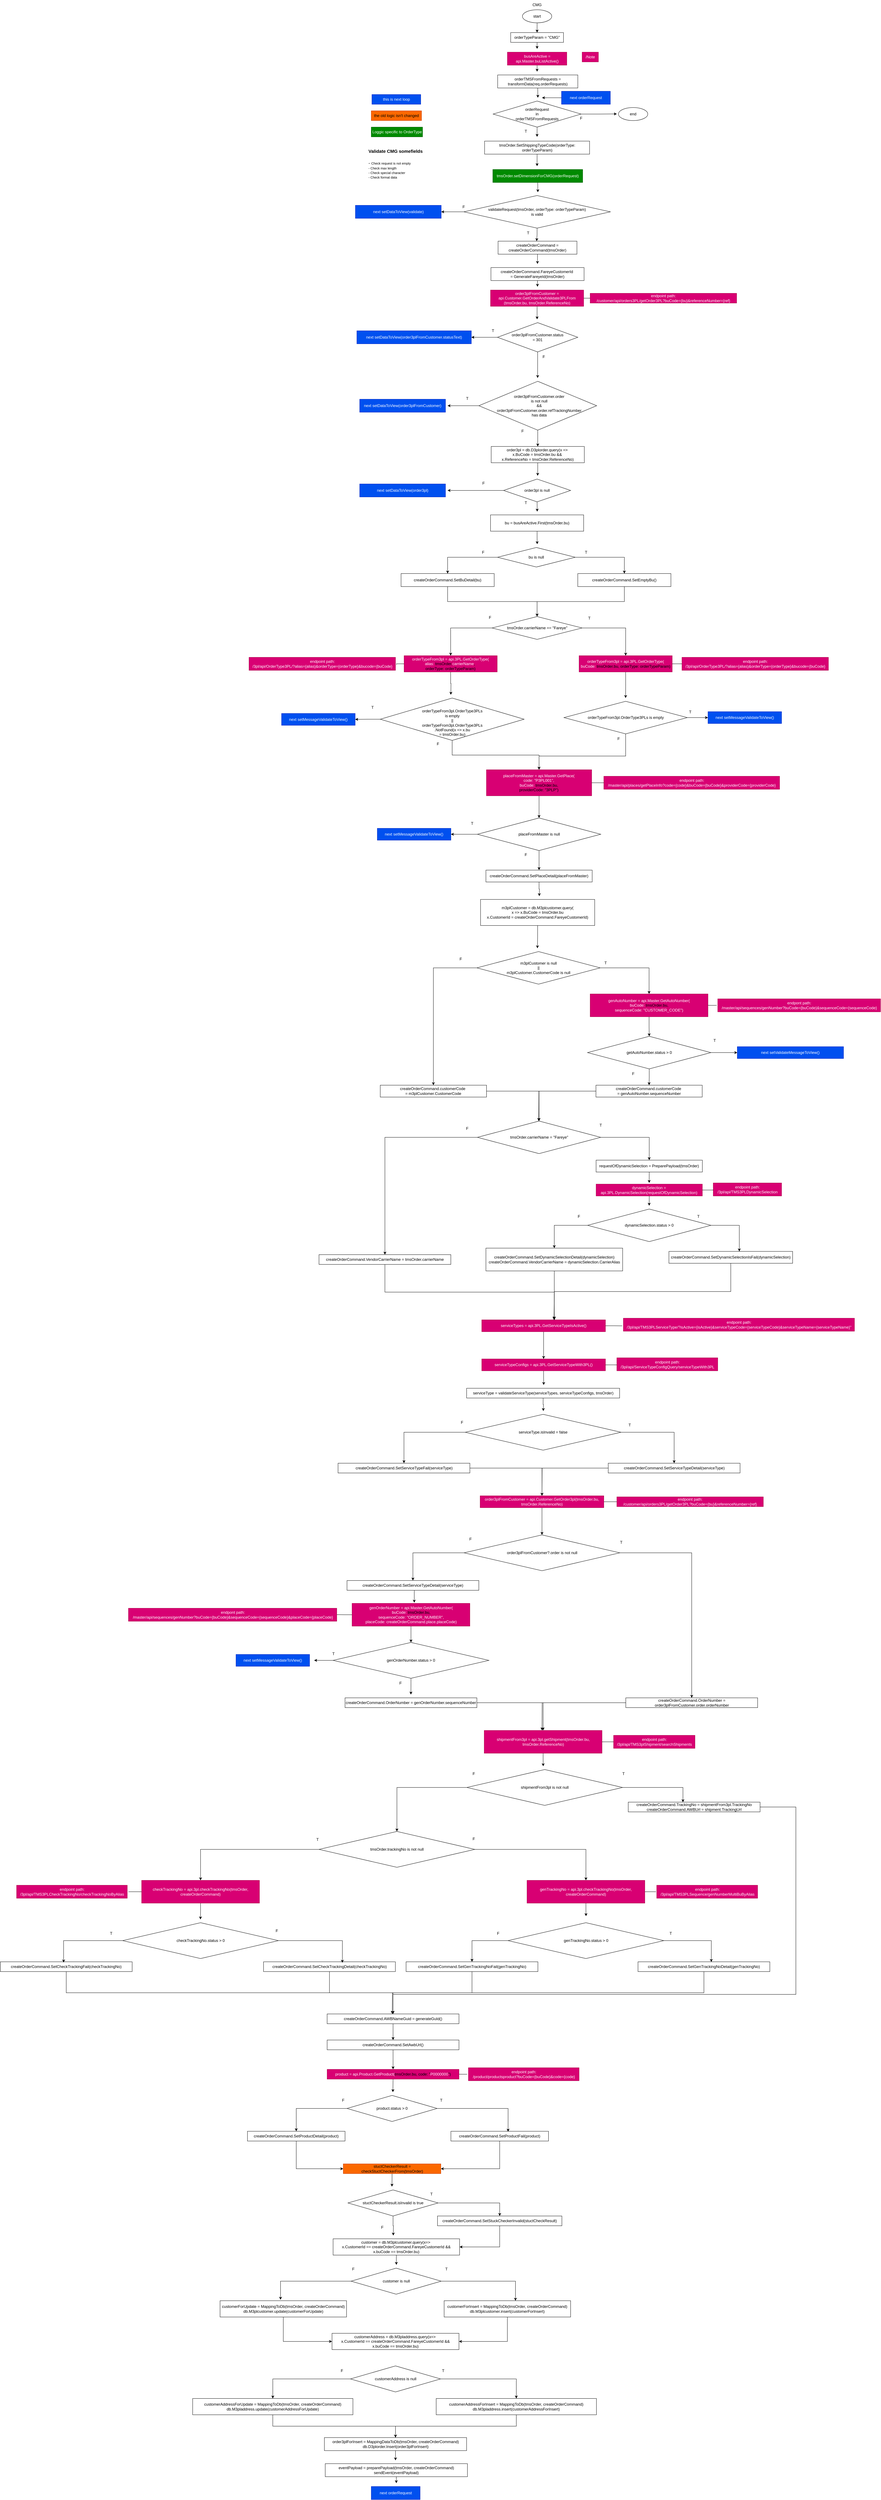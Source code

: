 <mxfile version="26.0.9">
  <diagram name="Page-1" id="5LFkIaHSJ2khgg94fpgx">
    <mxGraphModel dx="2675" dy="620" grid="1" gridSize="10" guides="1" tooltips="1" connect="1" arrows="1" fold="1" page="1" pageScale="1" pageWidth="850" pageHeight="1100" math="0" shadow="0">
      <root>
        <mxCell id="0" />
        <mxCell id="1" parent="0" />
        <mxCell id="gkNS_IapdHRCTGmgCiwo-108" style="edgeStyle=orthogonalEdgeStyle;rounded=0;orthogonalLoop=1;jettySize=auto;html=1;exitX=0.5;exitY=1;exitDx=0;exitDy=0;entryX=0.5;entryY=0;entryDx=0;entryDy=0;" edge="1" parent="1" source="LL-gX-i_un-LDWt7gdUC-2" target="LL-gX-i_un-LDWt7gdUC-88">
          <mxGeometry relative="1" as="geometry" />
        </mxCell>
        <mxCell id="LL-gX-i_un-LDWt7gdUC-2" value="start" style="ellipse;whiteSpace=wrap;html=1;" parent="1" vertex="1">
          <mxGeometry x="390" y="40" width="90" height="40" as="geometry" />
        </mxCell>
        <mxCell id="gkNS_IapdHRCTGmgCiwo-110" style="edgeStyle=orthogonalEdgeStyle;rounded=0;orthogonalLoop=1;jettySize=auto;html=1;exitX=0.5;exitY=1;exitDx=0;exitDy=0;" edge="1" parent="1" source="LL-gX-i_un-LDWt7gdUC-3">
          <mxGeometry relative="1" as="geometry">
            <mxPoint x="435" y="230" as="targetPoint" />
          </mxGeometry>
        </mxCell>
        <mxCell id="LL-gX-i_un-LDWt7gdUC-3" value="busAreActive = api.Master.buListActive()" style="rounded=0;whiteSpace=wrap;html=1;fillColor=#d80073;fontColor=#ffffff;strokeColor=#A50040;" parent="1" vertex="1">
          <mxGeometry x="343.75" y="170" width="182.5" height="40" as="geometry" />
        </mxCell>
        <mxCell id="gkNS_IapdHRCTGmgCiwo-67" style="edgeStyle=orthogonalEdgeStyle;rounded=0;orthogonalLoop=1;jettySize=auto;html=1;exitX=0.5;exitY=1;exitDx=0;exitDy=0;" edge="1" parent="1" source="LL-gX-i_un-LDWt7gdUC-4">
          <mxGeometry relative="1" as="geometry">
            <mxPoint x="434.941" y="430" as="targetPoint" />
          </mxGeometry>
        </mxCell>
        <mxCell id="gkNS_IapdHRCTGmgCiwo-104" style="edgeStyle=orthogonalEdgeStyle;rounded=0;orthogonalLoop=1;jettySize=auto;html=1;exitX=1;exitY=0.5;exitDx=0;exitDy=0;" edge="1" parent="1" source="LL-gX-i_un-LDWt7gdUC-4">
          <mxGeometry relative="1" as="geometry">
            <mxPoint x="680" y="359.571" as="targetPoint" />
          </mxGeometry>
        </mxCell>
        <mxCell id="LL-gX-i_un-LDWt7gdUC-4" value="orderRequest&lt;div&gt;in&lt;/div&gt;&lt;div&gt;orderTMSFromRequests&lt;br&gt;&lt;/div&gt;" style="rhombus;whiteSpace=wrap;html=1;" parent="1" vertex="1">
          <mxGeometry x="300.01" y="320" width="270" height="80" as="geometry" />
        </mxCell>
        <mxCell id="gkNS_IapdHRCTGmgCiwo-65" style="edgeStyle=orthogonalEdgeStyle;rounded=0;orthogonalLoop=1;jettySize=auto;html=1;exitX=0.5;exitY=1;exitDx=0;exitDy=0;" edge="1" parent="1" source="LL-gX-i_un-LDWt7gdUC-7">
          <mxGeometry relative="1" as="geometry">
            <mxPoint x="434.941" y="520" as="targetPoint" />
          </mxGeometry>
        </mxCell>
        <mxCell id="LL-gX-i_un-LDWt7gdUC-7" value="tmsOrder.SetShippingTypeCode(orderType: orderTypeParam)" style="rounded=0;whiteSpace=wrap;html=1;fillColor=none;" parent="1" vertex="1">
          <mxGeometry x="273.72" y="443" width="322.5" height="40" as="geometry" />
        </mxCell>
        <mxCell id="LL-gX-i_un-LDWt7gdUC-8" value="CMG" style="text;html=1;align=center;verticalAlign=middle;whiteSpace=wrap;rounded=0;" parent="1" vertex="1">
          <mxGeometry x="405" y="10" width="60" height="30" as="geometry" />
        </mxCell>
        <mxCell id="gkNS_IapdHRCTGmgCiwo-66" style="edgeStyle=orthogonalEdgeStyle;rounded=0;orthogonalLoop=1;jettySize=auto;html=1;exitX=0.5;exitY=1;exitDx=0;exitDy=0;" edge="1" parent="1" source="LL-gX-i_un-LDWt7gdUC-10">
          <mxGeometry relative="1" as="geometry">
            <mxPoint x="437.294" y="600" as="targetPoint" />
          </mxGeometry>
        </mxCell>
        <mxCell id="LL-gX-i_un-LDWt7gdUC-10" value="tmsOrder.setDimensionForCMG(orderRequest)" style="rounded=0;whiteSpace=wrap;html=1;fillColor=#008a00;fontColor=#ffffff;strokeColor=#005700;" parent="1" vertex="1">
          <mxGeometry x="298.95" y="530" width="276.12" height="40" as="geometry" />
        </mxCell>
        <mxCell id="gkNS_IapdHRCTGmgCiwo-97" style="edgeStyle=orthogonalEdgeStyle;rounded=0;orthogonalLoop=1;jettySize=auto;html=1;exitX=0.5;exitY=1;exitDx=0;exitDy=0;" edge="1" parent="1" source="LL-gX-i_un-LDWt7gdUC-11">
          <mxGeometry relative="1" as="geometry">
            <mxPoint x="437.333" y="310" as="targetPoint" />
          </mxGeometry>
        </mxCell>
        <mxCell id="LL-gX-i_un-LDWt7gdUC-11" value="orderTMSFromRequests = transformData(req.orderRequests)" style="rounded=0;whiteSpace=wrap;html=1;" parent="1" vertex="1">
          <mxGeometry x="313.88" y="240" width="246.25" height="40" as="geometry" />
        </mxCell>
        <mxCell id="gkNS_IapdHRCTGmgCiwo-69" style="edgeStyle=orthogonalEdgeStyle;rounded=0;orthogonalLoop=1;jettySize=auto;html=1;exitX=0.5;exitY=1;exitDx=0;exitDy=0;" edge="1" parent="1" source="LL-gX-i_un-LDWt7gdUC-12">
          <mxGeometry relative="1" as="geometry">
            <mxPoint x="436.118" y="820.0" as="targetPoint" />
          </mxGeometry>
        </mxCell>
        <mxCell id="LL-gX-i_un-LDWt7gdUC-12" value="createOrderCommand = createOrderCommand(tmsOrder)" style="rounded=0;whiteSpace=wrap;html=1;" parent="1" vertex="1">
          <mxGeometry x="315.13" y="750" width="242.25" height="40" as="geometry" />
        </mxCell>
        <mxCell id="gkNS_IapdHRCTGmgCiwo-70" style="edgeStyle=orthogonalEdgeStyle;rounded=0;orthogonalLoop=1;jettySize=auto;html=1;exitX=0.5;exitY=1;exitDx=0;exitDy=0;" edge="1" parent="1" source="LL-gX-i_un-LDWt7gdUC-13">
          <mxGeometry relative="1" as="geometry">
            <mxPoint x="436.118" y="890.0" as="targetPoint" />
          </mxGeometry>
        </mxCell>
        <mxCell id="LL-gX-i_un-LDWt7gdUC-13" value="createOrderCommand.FareyeCustomerId&amp;nbsp;&lt;div&gt;= GenerateFareyeId(tmsOrder)&lt;/div&gt;" style="rounded=0;whiteSpace=wrap;html=1;" parent="1" vertex="1">
          <mxGeometry x="293.2" y="831" width="286.11" height="40" as="geometry" />
        </mxCell>
        <mxCell id="LL-gX-i_un-LDWt7gdUC-14" value="&lt;h1 style=&quot;margin-top: 0px;&quot;&gt;&lt;font style=&quot;font-size: 14px;&quot;&gt;Validate CMG somefields&lt;br&gt;&lt;/font&gt;&lt;/h1&gt;&lt;div&gt;&lt;font style=&quot;font-size: 14px;&quot;&gt;- &lt;/font&gt;&lt;font size=&quot;1&quot; style=&quot;&quot;&gt;Check request is not empty&lt;/font&gt;&lt;/div&gt;&lt;div&gt;&lt;font size=&quot;1&quot;&gt;- Check max length&lt;/font&gt;&lt;/div&gt;&lt;div&gt;&lt;font size=&quot;1&quot;&gt;- Check special character&lt;/font&gt;&lt;/div&gt;&lt;div&gt;&lt;font size=&quot;1&quot;&gt;- Check format data&lt;/font&gt;&lt;/div&gt;" style="text;html=1;whiteSpace=wrap;overflow=hidden;rounded=0;" parent="1" vertex="1">
          <mxGeometry x="-85" y="450" width="180" height="120" as="geometry" />
        </mxCell>
        <mxCell id="LL-gX-i_un-LDWt7gdUC-34" style="edgeStyle=orthogonalEdgeStyle;rounded=0;orthogonalLoop=1;jettySize=auto;html=1;" parent="1" source="LL-gX-i_un-LDWt7gdUC-16" edge="1">
          <mxGeometry relative="1" as="geometry">
            <mxPoint x="434.985" y="990" as="targetPoint" />
          </mxGeometry>
        </mxCell>
        <mxCell id="gkNS_IapdHRCTGmgCiwo-75" style="edgeStyle=orthogonalEdgeStyle;rounded=0;orthogonalLoop=1;jettySize=auto;html=1;exitX=1;exitY=0.5;exitDx=0;exitDy=0;entryX=0;entryY=0.5;entryDx=0;entryDy=0;endArrow=none;startFill=0;" edge="1" parent="1" source="LL-gX-i_un-LDWt7gdUC-16" target="LL-gX-i_un-LDWt7gdUC-53">
          <mxGeometry relative="1" as="geometry" />
        </mxCell>
        <mxCell id="LL-gX-i_un-LDWt7gdUC-16" value="order3plFromCustomer = api.Customer.GetOrderAndValidate3PLFrom&lt;div&gt;(tmsOrder.bu, tmsOrder.ReferenceNo)&lt;/div&gt;" style="rounded=0;whiteSpace=wrap;html=1;fillColor=#d80073;fontColor=#ffffff;strokeColor=#A50040;" parent="1" vertex="1">
          <mxGeometry x="291.93" y="900" width="286.11" height="50" as="geometry" />
        </mxCell>
        <mxCell id="LL-gX-i_un-LDWt7gdUC-33" style="edgeStyle=orthogonalEdgeStyle;rounded=0;orthogonalLoop=1;jettySize=auto;html=1;" parent="1" source="LL-gX-i_un-LDWt7gdUC-17" edge="1">
          <mxGeometry relative="1" as="geometry">
            <mxPoint x="433.63" y="750" as="targetPoint" />
          </mxGeometry>
        </mxCell>
        <mxCell id="gkNS_IapdHRCTGmgCiwo-73" style="edgeStyle=orthogonalEdgeStyle;rounded=0;orthogonalLoop=1;jettySize=auto;html=1;exitX=0;exitY=0.5;exitDx=0;exitDy=0;entryX=1;entryY=0.5;entryDx=0;entryDy=0;" edge="1" parent="1" source="LL-gX-i_un-LDWt7gdUC-17" target="gkNS_IapdHRCTGmgCiwo-72">
          <mxGeometry relative="1" as="geometry" />
        </mxCell>
        <mxCell id="LL-gX-i_un-LDWt7gdUC-17" value="validateRequest(tmsOrder, orderType: orderTypeParam)&lt;div&gt;is valid&lt;/div&gt;" style="rhombus;whiteSpace=wrap;html=1;" parent="1" vertex="1">
          <mxGeometry x="209.92" y="610" width="450.12" height="100" as="geometry" />
        </mxCell>
        <mxCell id="LL-gX-i_un-LDWt7gdUC-18" value="T" style="text;html=1;align=center;verticalAlign=middle;resizable=0;points=[];autosize=1;strokeColor=none;fillColor=none;" parent="1" vertex="1">
          <mxGeometry x="392.38" y="710" width="30" height="30" as="geometry" />
        </mxCell>
        <mxCell id="LL-gX-i_un-LDWt7gdUC-19" value="T" style="text;html=1;align=center;verticalAlign=middle;resizable=0;points=[];autosize=1;strokeColor=none;fillColor=none;" parent="1" vertex="1">
          <mxGeometry x="385" y="398" width="30" height="30" as="geometry" />
        </mxCell>
        <mxCell id="LL-gX-i_un-LDWt7gdUC-37" style="edgeStyle=orthogonalEdgeStyle;rounded=0;orthogonalLoop=1;jettySize=auto;html=1;" parent="1" source="LL-gX-i_un-LDWt7gdUC-21" edge="1">
          <mxGeometry relative="1" as="geometry">
            <mxPoint x="436.63" y="1170" as="targetPoint" />
          </mxGeometry>
        </mxCell>
        <mxCell id="gkNS_IapdHRCTGmgCiwo-68" style="edgeStyle=orthogonalEdgeStyle;rounded=0;orthogonalLoop=1;jettySize=auto;html=1;exitX=0;exitY=0.5;exitDx=0;exitDy=0;" edge="1" parent="1" source="LL-gX-i_un-LDWt7gdUC-21" target="LL-gX-i_un-LDWt7gdUC-29">
          <mxGeometry relative="1" as="geometry" />
        </mxCell>
        <mxCell id="LL-gX-i_un-LDWt7gdUC-21" value="order3plFromCustomer.status&lt;div&gt;=&amp;nbsp;&lt;span style=&quot;background-color: transparent; color: light-dark(rgb(0, 0, 0), rgb(255, 255, 255));&quot;&gt;301&lt;/span&gt;&lt;/div&gt;" style="rhombus;whiteSpace=wrap;html=1;" parent="1" vertex="1">
          <mxGeometry x="313.26" y="1000" width="246.74" height="90" as="geometry" />
        </mxCell>
        <mxCell id="LL-gX-i_un-LDWt7gdUC-28" value="T" style="text;html=1;align=center;verticalAlign=middle;resizable=0;points=[];autosize=1;strokeColor=none;fillColor=none;" parent="1" vertex="1">
          <mxGeometry x="283.88" y="1010" width="30" height="30" as="geometry" />
        </mxCell>
        <mxCell id="LL-gX-i_un-LDWt7gdUC-29" value="next setDataToView(order3plFromCustomer.statusText)" style="rounded=0;whiteSpace=wrap;html=1;fillColor=#0050ef;fontColor=#ffffff;strokeColor=#001DBC;" parent="1" vertex="1">
          <mxGeometry x="-118.68" y="1025" width="351.67" height="40" as="geometry" />
        </mxCell>
        <mxCell id="LL-gX-i_un-LDWt7gdUC-31" value="&lt;span style=&quot;text-wrap: wrap;&quot;&gt;order3plFromCustomer.order&lt;/span&gt;&lt;div style=&quot;text-wrap: wrap;&quot;&gt;is not null&lt;/div&gt;&lt;div style=&quot;text-wrap: wrap;&quot;&gt;&amp;amp;&amp;amp;&lt;/div&gt;&lt;div style=&quot;text-wrap: wrap;&quot;&gt;&lt;span style=&quot;background-color: transparent; color: light-dark(rgb(0, 0, 0), rgb(255, 255, 255));&quot;&gt;order3plFromCustomer&lt;/span&gt;.order.refTrackingNumber has data&lt;/div&gt;" style="text;html=1;align=center;verticalAlign=middle;resizable=0;points=[];autosize=1;strokeColor=none;fillColor=none;" parent="1" vertex="1">
          <mxGeometry x="276.02" y="1220" width="330" height="70" as="geometry" />
        </mxCell>
        <mxCell id="LL-gX-i_un-LDWt7gdUC-40" style="edgeStyle=orthogonalEdgeStyle;rounded=0;orthogonalLoop=1;jettySize=auto;html=1;" parent="1" source="LL-gX-i_un-LDWt7gdUC-32" edge="1">
          <mxGeometry relative="1" as="geometry">
            <mxPoint x="160" y="1255" as="targetPoint" />
          </mxGeometry>
        </mxCell>
        <mxCell id="LL-gX-i_un-LDWt7gdUC-85" style="edgeStyle=orthogonalEdgeStyle;rounded=0;orthogonalLoop=1;jettySize=auto;html=1;exitX=0.5;exitY=1;exitDx=0;exitDy=0;entryX=0.5;entryY=0;entryDx=0;entryDy=0;" parent="1" source="LL-gX-i_un-LDWt7gdUC-32" target="LL-gX-i_un-LDWt7gdUC-43" edge="1">
          <mxGeometry relative="1" as="geometry" />
        </mxCell>
        <mxCell id="LL-gX-i_un-LDWt7gdUC-32" value="" style="rhombus;whiteSpace=wrap;html=1;fillColor=none;" parent="1" vertex="1">
          <mxGeometry x="256.02" y="1180" width="361.96" height="150" as="geometry" />
        </mxCell>
        <mxCell id="LL-gX-i_un-LDWt7gdUC-38" value="F" style="text;html=1;align=center;verticalAlign=middle;resizable=0;points=[];autosize=1;strokeColor=none;fillColor=none;" parent="1" vertex="1">
          <mxGeometry x="440" y="1090" width="30" height="30" as="geometry" />
        </mxCell>
        <mxCell id="LL-gX-i_un-LDWt7gdUC-39" value="T" style="text;html=1;align=center;verticalAlign=middle;resizable=0;points=[];autosize=1;strokeColor=none;fillColor=none;" parent="1" vertex="1">
          <mxGeometry x="205" y="1218" width="30" height="30" as="geometry" />
        </mxCell>
        <mxCell id="WpTLxcSnzzfyFKcX9dQU-38" style="edgeStyle=orthogonalEdgeStyle;rounded=0;orthogonalLoop=1;jettySize=auto;html=1;exitX=0.5;exitY=1;exitDx=0;exitDy=0;" parent="1" source="LL-gX-i_un-LDWt7gdUC-43" edge="1">
          <mxGeometry relative="1" as="geometry">
            <mxPoint x="436.667" y="1470" as="targetPoint" />
          </mxGeometry>
        </mxCell>
        <mxCell id="LL-gX-i_un-LDWt7gdUC-43" value="order3pl = db.D3plorder.query(x =&amp;gt;&amp;nbsp;&lt;br&gt;&lt;div&gt;&lt;span style=&quot;background-color: transparent; color: light-dark(rgb(0, 0, 0), rgb(255, 255, 255));&quot;&gt;x.BuCode = tmsOrder.bu &amp;amp;&amp;amp;&amp;nbsp;&lt;/span&gt;&lt;/div&gt;&lt;div&gt;&lt;span style=&quot;background-color: transparent; color: light-dark(rgb(0, 0, 0), rgb(255, 255, 255));&quot;&gt;x.ReferenceNo = tmsOrder.ReferenceNo&lt;/span&gt;)&lt;/div&gt;" style="rounded=0;whiteSpace=wrap;html=1;" parent="1" vertex="1">
          <mxGeometry x="293.95" y="1380" width="286.11" height="50" as="geometry" />
        </mxCell>
        <mxCell id="WpTLxcSnzzfyFKcX9dQU-35" style="edgeStyle=orthogonalEdgeStyle;rounded=0;orthogonalLoop=1;jettySize=auto;html=1;exitX=0;exitY=0.5;exitDx=0;exitDy=0;" parent="1" source="LL-gX-i_un-LDWt7gdUC-44" edge="1">
          <mxGeometry relative="1" as="geometry">
            <mxPoint x="160" y="1515" as="targetPoint" />
          </mxGeometry>
        </mxCell>
        <mxCell id="WpTLxcSnzzfyFKcX9dQU-39" style="edgeStyle=orthogonalEdgeStyle;rounded=0;orthogonalLoop=1;jettySize=auto;html=1;exitX=0.5;exitY=1;exitDx=0;exitDy=0;" parent="1" source="LL-gX-i_un-LDWt7gdUC-44" edge="1">
          <mxGeometry relative="1" as="geometry">
            <mxPoint x="435.333" y="1580" as="targetPoint" />
          </mxGeometry>
        </mxCell>
        <mxCell id="LL-gX-i_un-LDWt7gdUC-44" value="&lt;span style=&quot;text-wrap: nowrap;&quot;&gt;order3pl is null&lt;/span&gt;" style="rhombus;whiteSpace=wrap;html=1;fillColor=none;" parent="1" vertex="1">
          <mxGeometry x="331.98" y="1480" width="206" height="70" as="geometry" />
        </mxCell>
        <mxCell id="LL-gX-i_un-LDWt7gdUC-69" style="edgeStyle=orthogonalEdgeStyle;rounded=0;orthogonalLoop=1;jettySize=auto;html=1;exitX=0;exitY=0.5;exitDx=0;exitDy=0;entryX=0.5;entryY=0;entryDx=0;entryDy=0;" parent="1" source="LL-gX-i_un-LDWt7gdUC-46" target="LL-gX-i_un-LDWt7gdUC-50" edge="1">
          <mxGeometry relative="1" as="geometry" />
        </mxCell>
        <mxCell id="LL-gX-i_un-LDWt7gdUC-70" style="edgeStyle=orthogonalEdgeStyle;rounded=0;orthogonalLoop=1;jettySize=auto;html=1;exitX=1;exitY=0.5;exitDx=0;exitDy=0;entryX=0.5;entryY=0;entryDx=0;entryDy=0;" parent="1" source="LL-gX-i_un-LDWt7gdUC-46" target="LL-gX-i_un-LDWt7gdUC-49" edge="1">
          <mxGeometry relative="1" as="geometry" />
        </mxCell>
        <mxCell id="LL-gX-i_un-LDWt7gdUC-46" value="bu is null" style="rhombus;whiteSpace=wrap;html=1;fillColor=none;" parent="1" vertex="1">
          <mxGeometry x="313.26" y="1690" width="239.03" height="60" as="geometry" />
        </mxCell>
        <mxCell id="WpTLxcSnzzfyFKcX9dQU-33" style="edgeStyle=orthogonalEdgeStyle;rounded=0;orthogonalLoop=1;jettySize=auto;html=1;exitX=0.5;exitY=1;exitDx=0;exitDy=0;" parent="1" source="LL-gX-i_un-LDWt7gdUC-48" edge="1">
          <mxGeometry relative="1" as="geometry">
            <mxPoint x="435.333" y="1680" as="targetPoint" />
          </mxGeometry>
        </mxCell>
        <mxCell id="LL-gX-i_un-LDWt7gdUC-48" value="bu = busAreActive.First(tmsOrder.bu)" style="rounded=0;whiteSpace=wrap;html=1;" parent="1" vertex="1">
          <mxGeometry x="291.92" y="1590" width="286.11" height="50" as="geometry" />
        </mxCell>
        <mxCell id="LL-gX-i_un-LDWt7gdUC-91" style="edgeStyle=orthogonalEdgeStyle;rounded=0;orthogonalLoop=1;jettySize=auto;html=1;exitX=0.5;exitY=1;exitDx=0;exitDy=0;" parent="1" source="LL-gX-i_un-LDWt7gdUC-49" target="LL-gX-i_un-LDWt7gdUC-59" edge="1">
          <mxGeometry relative="1" as="geometry" />
        </mxCell>
        <mxCell id="LL-gX-i_un-LDWt7gdUC-49" value="createOrderCommand.SetEmptyBu()" style="rounded=0;whiteSpace=wrap;html=1;" parent="1" vertex="1">
          <mxGeometry x="560" y="1770" width="286.11" height="40" as="geometry" />
        </mxCell>
        <mxCell id="LL-gX-i_un-LDWt7gdUC-90" style="edgeStyle=orthogonalEdgeStyle;rounded=0;orthogonalLoop=1;jettySize=auto;html=1;exitX=0.5;exitY=1;exitDx=0;exitDy=0;entryX=0.5;entryY=0;entryDx=0;entryDy=0;" parent="1" source="LL-gX-i_un-LDWt7gdUC-50" target="LL-gX-i_un-LDWt7gdUC-59" edge="1">
          <mxGeometry relative="1" as="geometry" />
        </mxCell>
        <mxCell id="LL-gX-i_un-LDWt7gdUC-50" value="createOrderCommand.SetBuDetail(bu)" style="rounded=0;whiteSpace=wrap;html=1;" parent="1" vertex="1">
          <mxGeometry x="17.08" y="1770" width="286.11" height="40" as="geometry" />
        </mxCell>
        <mxCell id="LL-gX-i_un-LDWt7gdUC-51" value="T" style="text;html=1;align=center;verticalAlign=middle;resizable=0;points=[];autosize=1;strokeColor=none;fillColor=none;" parent="1" vertex="1">
          <mxGeometry x="570.01" y="1690" width="30" height="30" as="geometry" />
        </mxCell>
        <mxCell id="LL-gX-i_un-LDWt7gdUC-52" value="F" style="text;html=1;align=center;verticalAlign=middle;resizable=0;points=[];autosize=1;strokeColor=none;fillColor=none;" parent="1" vertex="1">
          <mxGeometry x="253.88" y="1690" width="30" height="30" as="geometry" />
        </mxCell>
        <mxCell id="LL-gX-i_un-LDWt7gdUC-53" value="endpoint path:&lt;div&gt;/customer/api/orders3PL/getOrder3PL?buCode={bu}&amp;amp;referenceNumber={ref}&lt;/div&gt;" style="text;html=1;align=center;verticalAlign=middle;whiteSpace=wrap;rounded=0;fillColor=#d80073;fontColor=#ffffff;strokeColor=#A50040;" parent="1" vertex="1">
          <mxGeometry x="598.03" y="910" width="450" height="30" as="geometry" />
        </mxCell>
        <mxCell id="LL-gX-i_un-LDWt7gdUC-54" value="next setDataToView(order3plFromCustomer)" style="rounded=0;whiteSpace=wrap;html=1;fillColor=#0050ef;fontColor=#ffffff;strokeColor=#001DBC;" parent="1" vertex="1">
          <mxGeometry x="-110.0" y="1235" width="263.61" height="40" as="geometry" />
        </mxCell>
        <mxCell id="LL-gX-i_un-LDWt7gdUC-78" style="edgeStyle=orthogonalEdgeStyle;rounded=0;orthogonalLoop=1;jettySize=auto;html=1;exitX=0.5;exitY=1;exitDx=0;exitDy=0;" parent="1" source="LL-gX-i_un-LDWt7gdUC-57" edge="1">
          <mxGeometry relative="1" as="geometry">
            <mxPoint x="706.923" y="2152" as="targetPoint" />
          </mxGeometry>
        </mxCell>
        <mxCell id="LL-gX-i_un-LDWt7gdUC-57" value="orderTypeFrom3pl = api.3PL.GetOrderType(&lt;div&gt;buCode:&amp;nbsp;&lt;span style=&quot;background-color: transparent; color: light-dark(rgb(0, 0, 0), rgb(255, 255, 255));&quot;&gt;tmsOrder.bu, orderType: orderTypeParam&lt;/span&gt;&lt;span style=&quot;background-color: transparent; color: light-dark(rgb(0, 0, 0), rgb(255, 255, 255));&quot;&gt;)&lt;/span&gt;&lt;/div&gt;" style="rounded=0;whiteSpace=wrap;html=1;fillColor=#d80073;fontColor=#ffffff;strokeColor=#A50040;" parent="1" vertex="1">
          <mxGeometry x="564" y="2022" width="286.11" height="50" as="geometry" />
        </mxCell>
        <mxCell id="LL-gX-i_un-LDWt7gdUC-81" style="edgeStyle=orthogonalEdgeStyle;rounded=0;orthogonalLoop=1;jettySize=auto;html=1;exitX=0;exitY=0.5;exitDx=0;exitDy=0;entryX=0.5;entryY=0;entryDx=0;entryDy=0;" parent="1" source="LL-gX-i_un-LDWt7gdUC-59" target="LL-gX-i_un-LDWt7gdUC-60" edge="1">
          <mxGeometry relative="1" as="geometry" />
        </mxCell>
        <mxCell id="LL-gX-i_un-LDWt7gdUC-82" style="edgeStyle=orthogonalEdgeStyle;rounded=0;orthogonalLoop=1;jettySize=auto;html=1;exitX=1;exitY=0.5;exitDx=0;exitDy=0;entryX=0.5;entryY=0;entryDx=0;entryDy=0;" parent="1" source="LL-gX-i_un-LDWt7gdUC-59" target="LL-gX-i_un-LDWt7gdUC-57" edge="1">
          <mxGeometry relative="1" as="geometry" />
        </mxCell>
        <mxCell id="LL-gX-i_un-LDWt7gdUC-59" value="tmsOrder.carrierName == &quot;Fareye&quot;" style="rhombus;whiteSpace=wrap;html=1;fillColor=none;" parent="1" vertex="1">
          <mxGeometry x="296.61" y="1902" width="276.74" height="70" as="geometry" />
        </mxCell>
        <mxCell id="LL-gX-i_un-LDWt7gdUC-79" style="edgeStyle=orthogonalEdgeStyle;rounded=0;orthogonalLoop=1;jettySize=auto;html=1;exitX=0.5;exitY=1;exitDx=0;exitDy=0;" parent="1" source="LL-gX-i_un-LDWt7gdUC-60" edge="1">
          <mxGeometry relative="1" as="geometry">
            <mxPoint x="170" y="2142" as="targetPoint" />
          </mxGeometry>
        </mxCell>
        <mxCell id="LL-gX-i_un-LDWt7gdUC-60" value="orderTypeFrom3pl = api.3PL.GetOrderType(&lt;div&gt;alias:&amp;nbsp;&lt;span style=&quot;background-color: transparent; color: light-dark(rgb(0, 0, 0), rgb(255, 255, 255));&quot;&gt;tmsOrder.&lt;/span&gt;&lt;span style=&quot;background-color: transparent;&quot;&gt;carrierName&lt;/span&gt;&lt;span style=&quot;background-color: transparent; color: light-dark(rgb(0, 0, 0), rgb(255, 255, 255));&quot;&gt;,&amp;nbsp;&lt;/span&gt;&lt;/div&gt;&lt;div&gt;&lt;span style=&quot;background-color: transparent; color: light-dark(rgb(0, 0, 0), rgb(255, 255, 255));&quot;&gt;orderType: orderTypeParam&lt;/span&gt;&lt;span style=&quot;background-color: transparent; color: light-dark(rgb(0, 0, 0), rgb(255, 255, 255));&quot;&gt;)&lt;/span&gt;&lt;/div&gt;" style="rounded=0;whiteSpace=wrap;html=1;fillColor=#d80073;fontColor=#ffffff;strokeColor=#A50040;" parent="1" vertex="1">
          <mxGeometry x="26.39" y="2022" width="286.11" height="50" as="geometry" />
        </mxCell>
        <mxCell id="LL-gX-i_un-LDWt7gdUC-61" value="T" style="text;html=1;align=center;verticalAlign=middle;resizable=0;points=[];autosize=1;strokeColor=none;fillColor=none;" parent="1" vertex="1">
          <mxGeometry x="580.06" y="1892" width="30" height="30" as="geometry" />
        </mxCell>
        <mxCell id="LL-gX-i_un-LDWt7gdUC-62" value="&lt;div&gt;endpoint path:&lt;/div&gt;/3pl/api/OrderType3PL/?alias={alias}&amp;amp;orderType={orderType}&amp;amp;bucode={buCode}" style="text;html=1;align=center;verticalAlign=middle;resizable=0;points=[];autosize=1;strokeColor=#A50040;fillColor=#d80073;fontColor=#ffffff;" parent="1" vertex="1">
          <mxGeometry x="880" y="2027" width="450" height="40" as="geometry" />
        </mxCell>
        <mxCell id="LL-gX-i_un-LDWt7gdUC-64" value="T" style="text;html=1;align=center;verticalAlign=middle;resizable=0;points=[];autosize=1;strokeColor=none;fillColor=none;" parent="1" vertex="1">
          <mxGeometry x="-85.9" y="2165.5" width="30" height="30" as="geometry" />
        </mxCell>
        <mxCell id="LL-gX-i_un-LDWt7gdUC-77" style="edgeStyle=orthogonalEdgeStyle;rounded=0;orthogonalLoop=1;jettySize=auto;html=1;exitX=1;exitY=0.5;exitDx=0;exitDy=0;entryX=0;entryY=0.5;entryDx=0;entryDy=0;" parent="1" source="LL-gX-i_un-LDWt7gdUC-65" target="LL-gX-i_un-LDWt7gdUC-75" edge="1">
          <mxGeometry relative="1" as="geometry" />
        </mxCell>
        <mxCell id="LL-gX-i_un-LDWt7gdUC-98" style="edgeStyle=orthogonalEdgeStyle;rounded=0;orthogonalLoop=1;jettySize=auto;html=1;" parent="1" source="LL-gX-i_un-LDWt7gdUC-65" target="LL-gX-i_un-LDWt7gdUC-86" edge="1">
          <mxGeometry relative="1" as="geometry">
            <Array as="points">
              <mxPoint x="707" y="2330" />
              <mxPoint x="441" y="2330" />
            </Array>
          </mxGeometry>
        </mxCell>
        <mxCell id="LL-gX-i_un-LDWt7gdUC-65" value="orderTypeFrom3pl.OrderType3PLs is empty" style="rhombus;whiteSpace=wrap;html=1;fillColor=none;" parent="1" vertex="1">
          <mxGeometry x="517.59" y="2162" width="378.93" height="100" as="geometry" />
        </mxCell>
        <mxCell id="LL-gX-i_un-LDWt7gdUC-66" value="&lt;span style=&quot;text-wrap: wrap;&quot;&gt;orderTypeFrom3pl.OrderType3PLs is empty&lt;/span&gt;&lt;div style=&quot;text-wrap: wrap;&quot;&gt;||&lt;/div&gt;&lt;div style=&quot;text-wrap: wrap;&quot;&gt;orderTypeFrom3pl.OrderType3PLs&lt;/div&gt;&lt;div style=&quot;text-wrap: wrap;&quot;&gt;.NotFound(x =&amp;gt; x.bu =&amp;nbsp;&lt;span style=&quot;background-color: transparent; color: light-dark(rgb(0, 0, 0), rgb(255, 255, 255));&quot;&gt;tmsOrder.bu&lt;/span&gt;&lt;span style=&quot;background-color: transparent; color: light-dark(rgb(0, 0, 0), rgb(255, 255, 255));&quot;&gt;)&lt;/span&gt;&lt;/div&gt;" style="text;html=1;align=center;verticalAlign=middle;resizable=0;points=[];autosize=1;strokeColor=none;fillColor=none;" parent="1" vertex="1">
          <mxGeometry x="44.1" y="2192.5" width="260" height="70" as="geometry" />
        </mxCell>
        <mxCell id="LL-gX-i_un-LDWt7gdUC-76" style="edgeStyle=orthogonalEdgeStyle;rounded=0;orthogonalLoop=1;jettySize=auto;html=1;exitX=0;exitY=0.5;exitDx=0;exitDy=0;entryX=1;entryY=0.5;entryDx=0;entryDy=0;" parent="1" source="LL-gX-i_un-LDWt7gdUC-67" target="LL-gX-i_un-LDWt7gdUC-68" edge="1">
          <mxGeometry relative="1" as="geometry" />
        </mxCell>
        <mxCell id="LL-gX-i_un-LDWt7gdUC-97" style="edgeStyle=orthogonalEdgeStyle;rounded=0;orthogonalLoop=1;jettySize=auto;html=1;" parent="1" source="LL-gX-i_un-LDWt7gdUC-67" target="LL-gX-i_un-LDWt7gdUC-86" edge="1">
          <mxGeometry relative="1" as="geometry" />
        </mxCell>
        <mxCell id="LL-gX-i_un-LDWt7gdUC-67" value="" style="rhombus;whiteSpace=wrap;html=1;fillColor=none;" parent="1" vertex="1">
          <mxGeometry x="-46.81" y="2152" width="441.81" height="130" as="geometry" />
        </mxCell>
        <mxCell id="LL-gX-i_un-LDWt7gdUC-68" value="next setMessageValidateToView()" style="rounded=0;whiteSpace=wrap;html=1;fillColor=#0050ef;fontColor=#ffffff;strokeColor=#001DBC;" parent="1" vertex="1">
          <mxGeometry x="-350" y="2199.25" width="226.11" height="36.5" as="geometry" />
        </mxCell>
        <mxCell id="LL-gX-i_un-LDWt7gdUC-75" value="next setMessageValidateToView()" style="rounded=0;whiteSpace=wrap;html=1;fillColor=#0050ef;fontColor=#ffffff;strokeColor=#001DBC;" parent="1" vertex="1">
          <mxGeometry x="960.0" y="2193.75" width="226.11" height="36.5" as="geometry" />
        </mxCell>
        <mxCell id="LL-gX-i_un-LDWt7gdUC-80" value="F" style="text;html=1;align=center;verticalAlign=middle;resizable=0;points=[];autosize=1;strokeColor=none;fillColor=none;" parent="1" vertex="1">
          <mxGeometry x="275" y="1890" width="30" height="30" as="geometry" />
        </mxCell>
        <mxCell id="LL-gX-i_un-LDWt7gdUC-83" value="T" style="text;html=1;align=center;verticalAlign=middle;resizable=0;points=[];autosize=1;strokeColor=none;fillColor=none;" parent="1" vertex="1">
          <mxGeometry x="890" y="2180" width="30" height="30" as="geometry" />
        </mxCell>
        <mxCell id="LL-gX-i_un-LDWt7gdUC-84" value="F" style="text;html=1;align=center;verticalAlign=middle;resizable=0;points=[];autosize=1;strokeColor=none;fillColor=none;" parent="1" vertex="1">
          <mxGeometry x="375" y="1318" width="30" height="30" as="geometry" />
        </mxCell>
        <mxCell id="LL-gX-i_un-LDWt7gdUC-93" style="edgeStyle=orthogonalEdgeStyle;rounded=0;orthogonalLoop=1;jettySize=auto;html=1;exitX=0.5;exitY=1;exitDx=0;exitDy=0;entryX=0.5;entryY=0;entryDx=0;entryDy=0;" parent="1" source="LL-gX-i_un-LDWt7gdUC-86" target="LL-gX-i_un-LDWt7gdUC-92" edge="1">
          <mxGeometry relative="1" as="geometry" />
        </mxCell>
        <mxCell id="LL-gX-i_un-LDWt7gdUC-86" value="placeFromMaster = api.Master.GetPlace(&lt;div&gt;code: &quot;P3PL001&quot;,&lt;/div&gt;&lt;div&gt;buCode:&amp;nbsp;&lt;span style=&quot;background-color: transparent; color: light-dark(rgb(0, 0, 0), rgb(255, 255, 255));&quot;&gt;tmsOrder.bu,&lt;/span&gt;&lt;/div&gt;&lt;div&gt;&lt;span style=&quot;background-color: transparent; color: light-dark(rgb(0, 0, 0), rgb(255, 255, 255));&quot;&gt;providerCode: &quot;3PLP&quot;)&lt;/span&gt;&lt;/div&gt;" style="rounded=0;whiteSpace=wrap;html=1;fillColor=#d80073;fontColor=#ffffff;strokeColor=#A50040;" parent="1" vertex="1">
          <mxGeometry x="279.32" y="2372" width="323.39" height="80" as="geometry" />
        </mxCell>
        <mxCell id="LL-gX-i_un-LDWt7gdUC-87" value="endpoint path:&lt;div&gt;/master/api/places/getPlaceInfo?code={code}&amp;amp;buCode={buCode}&amp;amp;providerCode={providerCode}&lt;/div&gt;" style="text;html=1;align=center;verticalAlign=middle;resizable=0;points=[];autosize=1;strokeColor=#A50040;fillColor=#d80073;fontColor=#ffffff;" parent="1" vertex="1">
          <mxGeometry x="640" y="2392" width="540" height="40" as="geometry" />
        </mxCell>
        <mxCell id="gkNS_IapdHRCTGmgCiwo-109" style="edgeStyle=orthogonalEdgeStyle;rounded=0;orthogonalLoop=1;jettySize=auto;html=1;exitX=0.5;exitY=1;exitDx=0;exitDy=0;" edge="1" parent="1" source="LL-gX-i_un-LDWt7gdUC-88">
          <mxGeometry relative="1" as="geometry">
            <mxPoint x="435" y="160" as="targetPoint" />
          </mxGeometry>
        </mxCell>
        <mxCell id="LL-gX-i_un-LDWt7gdUC-88" value="orderTypeParam = &quot;CMG&quot;" style="rounded=0;whiteSpace=wrap;html=1;" parent="1" vertex="1">
          <mxGeometry x="353.85" y="110" width="162.24" height="30" as="geometry" />
        </mxCell>
        <mxCell id="LL-gX-i_un-LDWt7gdUC-89" value="/Note" style="text;html=1;align=center;verticalAlign=middle;resizable=0;points=[];autosize=1;strokeColor=#A50040;fillColor=#d80073;fontColor=#ffffff;" parent="1" vertex="1">
          <mxGeometry x="573.35" y="170" width="50" height="30" as="geometry" />
        </mxCell>
        <mxCell id="LL-gX-i_un-LDWt7gdUC-96" style="edgeStyle=orthogonalEdgeStyle;rounded=0;orthogonalLoop=1;jettySize=auto;html=1;exitX=0;exitY=0.5;exitDx=0;exitDy=0;entryX=1;entryY=0.5;entryDx=0;entryDy=0;" parent="1" source="LL-gX-i_un-LDWt7gdUC-92" target="LL-gX-i_un-LDWt7gdUC-94" edge="1">
          <mxGeometry relative="1" as="geometry" />
        </mxCell>
        <mxCell id="LL-gX-i_un-LDWt7gdUC-117" style="edgeStyle=orthogonalEdgeStyle;rounded=0;orthogonalLoop=1;jettySize=auto;html=1;exitX=0.5;exitY=1;exitDx=0;exitDy=0;entryX=0.5;entryY=0;entryDx=0;entryDy=0;" parent="1" source="LL-gX-i_un-LDWt7gdUC-92" target="LL-gX-i_un-LDWt7gdUC-101" edge="1">
          <mxGeometry relative="1" as="geometry" />
        </mxCell>
        <mxCell id="LL-gX-i_un-LDWt7gdUC-92" value="placeFromMaster is null" style="rhombus;whiteSpace=wrap;html=1;fillColor=none;" parent="1" vertex="1">
          <mxGeometry x="251.55" y="2520" width="378.93" height="100" as="geometry" />
        </mxCell>
        <mxCell id="LL-gX-i_un-LDWt7gdUC-94" value="next setMessageValidateToView()" style="rounded=0;whiteSpace=wrap;html=1;fillColor=#0050ef;fontColor=#ffffff;strokeColor=#001DBC;" parent="1" vertex="1">
          <mxGeometry x="-55.9" y="2551.75" width="226.11" height="36.5" as="geometry" />
        </mxCell>
        <mxCell id="LL-gX-i_un-LDWt7gdUC-95" value="T" style="text;html=1;align=center;verticalAlign=middle;resizable=0;points=[];autosize=1;strokeColor=none;fillColor=none;" parent="1" vertex="1">
          <mxGeometry x="220" y="2521.75" width="30" height="30" as="geometry" />
        </mxCell>
        <mxCell id="LL-gX-i_un-LDWt7gdUC-99" value="F" style="text;html=1;align=center;verticalAlign=middle;resizable=0;points=[];autosize=1;strokeColor=none;fillColor=none;" parent="1" vertex="1">
          <mxGeometry x="670" y="2262" width="30" height="30" as="geometry" />
        </mxCell>
        <mxCell id="LL-gX-i_un-LDWt7gdUC-100" value="F" style="text;html=1;align=center;verticalAlign=middle;resizable=0;points=[];autosize=1;strokeColor=none;fillColor=none;" parent="1" vertex="1">
          <mxGeometry x="115" y="2278" width="30" height="30" as="geometry" />
        </mxCell>
        <mxCell id="LL-gX-i_un-LDWt7gdUC-120" style="edgeStyle=orthogonalEdgeStyle;rounded=0;orthogonalLoop=1;jettySize=auto;html=1;exitX=0.5;exitY=1;exitDx=0;exitDy=0;" parent="1" source="LL-gX-i_un-LDWt7gdUC-101" edge="1">
          <mxGeometry relative="1" as="geometry">
            <mxPoint x="441.714" y="2760" as="targetPoint" />
          </mxGeometry>
        </mxCell>
        <mxCell id="LL-gX-i_un-LDWt7gdUC-101" value="createOrderCommand.SetPlaceDetail(placeFromMaster)" style="rounded=0;whiteSpace=wrap;html=1;" parent="1" vertex="1">
          <mxGeometry x="277.81" y="2680" width="326.42" height="36.5" as="geometry" />
        </mxCell>
        <mxCell id="LL-gX-i_un-LDWt7gdUC-121" style="edgeStyle=orthogonalEdgeStyle;rounded=0;orthogonalLoop=1;jettySize=auto;html=1;exitX=0.5;exitY=1;exitDx=0;exitDy=0;" parent="1" source="LL-gX-i_un-LDWt7gdUC-102" edge="1">
          <mxGeometry relative="1" as="geometry">
            <mxPoint x="436" y="2920" as="targetPoint" />
          </mxGeometry>
        </mxCell>
        <mxCell id="LL-gX-i_un-LDWt7gdUC-102" value="m3plCustomer = db.M3plcustomer.query(&lt;div&gt;x =&amp;gt; x.BuCode =&amp;nbsp;&lt;span style=&quot;background-color: transparent; color: light-dark(rgb(0, 0, 0), rgb(255, 255, 255));&quot;&gt;tmsOrder.bu&lt;/span&gt;&lt;/div&gt;&lt;div&gt;x.CustomerId = createOrderCommand.FareyeCustomerId)&lt;/div&gt;" style="rounded=0;whiteSpace=wrap;html=1;" parent="1" vertex="1">
          <mxGeometry x="261.29" y="2770" width="350.68" height="80" as="geometry" />
        </mxCell>
        <mxCell id="LL-gX-i_un-LDWt7gdUC-112" style="edgeStyle=orthogonalEdgeStyle;rounded=0;orthogonalLoop=1;jettySize=auto;html=1;exitX=1;exitY=0.5;exitDx=0;exitDy=0;entryX=0.5;entryY=0;entryDx=0;entryDy=0;" parent="1" source="LL-gX-i_un-LDWt7gdUC-104" target="LL-gX-i_un-LDWt7gdUC-106" edge="1">
          <mxGeometry relative="1" as="geometry" />
        </mxCell>
        <mxCell id="LL-gX-i_un-LDWt7gdUC-124" style="edgeStyle=orthogonalEdgeStyle;rounded=0;orthogonalLoop=1;jettySize=auto;html=1;exitX=0;exitY=0.5;exitDx=0;exitDy=0;entryX=0.5;entryY=0;entryDx=0;entryDy=0;" parent="1" source="LL-gX-i_un-LDWt7gdUC-104" target="LL-gX-i_un-LDWt7gdUC-123" edge="1">
          <mxGeometry relative="1" as="geometry" />
        </mxCell>
        <mxCell id="LL-gX-i_un-LDWt7gdUC-104" value="m3plCustomer is null&lt;div&gt;||&lt;/div&gt;&lt;div&gt;m3plCustomer.CustomerCode is null&lt;/div&gt;" style="rhombus;whiteSpace=wrap;html=1;fillColor=none;" parent="1" vertex="1">
          <mxGeometry x="250.0" y="2930" width="378.93" height="100" as="geometry" />
        </mxCell>
        <mxCell id="LL-gX-i_un-LDWt7gdUC-105" value="T" style="text;html=1;align=center;verticalAlign=middle;resizable=0;points=[];autosize=1;strokeColor=none;fillColor=none;" parent="1" vertex="1">
          <mxGeometry x="630.48" y="2950" width="30" height="30" as="geometry" />
        </mxCell>
        <mxCell id="LL-gX-i_un-LDWt7gdUC-113" style="edgeStyle=orthogonalEdgeStyle;rounded=0;orthogonalLoop=1;jettySize=auto;html=1;exitX=0.5;exitY=1;exitDx=0;exitDy=0;entryX=0.5;entryY=0;entryDx=0;entryDy=0;" parent="1" source="LL-gX-i_un-LDWt7gdUC-106" target="LL-gX-i_un-LDWt7gdUC-107" edge="1">
          <mxGeometry relative="1" as="geometry" />
        </mxCell>
        <mxCell id="LL-gX-i_un-LDWt7gdUC-106" value="genAutoNumber = api.Master.GetAutoNumber(&lt;div&gt;buCode:&amp;nbsp;&lt;span style=&quot;background-color: transparent; color: light-dark(rgb(0, 0, 0), rgb(255, 255, 255));&quot;&gt;tmsOrder.bu&lt;/span&gt;&lt;span style=&quot;background-color: transparent; color: light-dark(rgb(0, 0, 0), rgb(255, 255, 255));&quot;&gt;,&lt;/span&gt;&lt;/div&gt;&lt;div&gt;sequenceCode: &quot;CUSTOMER_CODE&quot;)&lt;/div&gt;" style="rounded=0;whiteSpace=wrap;html=1;fillColor=#d80073;fontColor=#ffffff;strokeColor=#A50040;" parent="1" vertex="1">
          <mxGeometry x="598.03" y="3060" width="361.97" height="70" as="geometry" />
        </mxCell>
        <mxCell id="LL-gX-i_un-LDWt7gdUC-111" style="edgeStyle=orthogonalEdgeStyle;rounded=0;orthogonalLoop=1;jettySize=auto;html=1;exitX=1;exitY=0.5;exitDx=0;exitDy=0;entryX=0;entryY=0.5;entryDx=0;entryDy=0;" parent="1" source="LL-gX-i_un-LDWt7gdUC-107" target="LL-gX-i_un-LDWt7gdUC-109" edge="1">
          <mxGeometry relative="1" as="geometry" />
        </mxCell>
        <mxCell id="LL-gX-i_un-LDWt7gdUC-115" style="edgeStyle=orthogonalEdgeStyle;rounded=0;orthogonalLoop=1;jettySize=auto;html=1;exitX=0.5;exitY=1;exitDx=0;exitDy=0;entryX=0.5;entryY=0;entryDx=0;entryDy=0;" parent="1" source="LL-gX-i_un-LDWt7gdUC-107" target="LL-gX-i_un-LDWt7gdUC-114" edge="1">
          <mxGeometry relative="1" as="geometry" />
        </mxCell>
        <mxCell id="LL-gX-i_un-LDWt7gdUC-107" value="getAutoNumber.status &amp;gt; 0" style="rhombus;whiteSpace=wrap;html=1;fillColor=none;" parent="1" vertex="1">
          <mxGeometry x="590" y="3190" width="378.93" height="100" as="geometry" />
        </mxCell>
        <mxCell id="LL-gX-i_un-LDWt7gdUC-108" value="&lt;div&gt;endpont path:&lt;/div&gt;/master/api/sequences/genNumber?buCode={buCode}&amp;amp;sequenceCode={sequenceCode}" style="text;html=1;align=center;verticalAlign=middle;resizable=0;points=[];autosize=1;strokeColor=#A50040;fillColor=#d80073;fontColor=#ffffff;" parent="1" vertex="1">
          <mxGeometry x="990" y="3075" width="500" height="40" as="geometry" />
        </mxCell>
        <mxCell id="LL-gX-i_un-LDWt7gdUC-109" value="next setValidateMessageToView()" style="rounded=0;whiteSpace=wrap;html=1;fillColor=#0050ef;fontColor=#ffffff;strokeColor=#001DBC;" parent="1" vertex="1">
          <mxGeometry x="1050" y="3221.75" width="326.42" height="36.5" as="geometry" />
        </mxCell>
        <mxCell id="LL-gX-i_un-LDWt7gdUC-110" value="T" style="text;html=1;align=center;verticalAlign=middle;resizable=0;points=[];autosize=1;strokeColor=none;fillColor=none;" parent="1" vertex="1">
          <mxGeometry x="965" y="3188" width="30" height="30" as="geometry" />
        </mxCell>
        <mxCell id="WpTLxcSnzzfyFKcX9dQU-32" style="edgeStyle=orthogonalEdgeStyle;rounded=0;orthogonalLoop=1;jettySize=auto;html=1;exitX=0;exitY=0.5;exitDx=0;exitDy=0;" parent="1" source="LL-gX-i_un-LDWt7gdUC-114" edge="1">
          <mxGeometry relative="1" as="geometry">
            <mxPoint x="440" y="3450" as="targetPoint" />
          </mxGeometry>
        </mxCell>
        <mxCell id="LL-gX-i_un-LDWt7gdUC-114" value="createOrderCommand.customerCode&amp;nbsp;&lt;div&gt;=&amp;nbsp;genAutoNumber.sequenceNumber&lt;/div&gt;" style="rounded=0;whiteSpace=wrap;html=1;" parent="1" vertex="1">
          <mxGeometry x="615.8" y="3340" width="326.42" height="36.5" as="geometry" />
        </mxCell>
        <mxCell id="LL-gX-i_un-LDWt7gdUC-116" value="F" style="text;html=1;align=center;verticalAlign=middle;resizable=0;points=[];autosize=1;strokeColor=none;fillColor=none;" parent="1" vertex="1">
          <mxGeometry x="715" y="3290" width="30" height="30" as="geometry" />
        </mxCell>
        <mxCell id="LL-gX-i_un-LDWt7gdUC-118" value="F" style="text;html=1;align=center;verticalAlign=middle;resizable=0;points=[];autosize=1;strokeColor=none;fillColor=none;" parent="1" vertex="1">
          <mxGeometry x="385" y="2618" width="30" height="30" as="geometry" />
        </mxCell>
        <mxCell id="WpTLxcSnzzfyFKcX9dQU-31" style="edgeStyle=orthogonalEdgeStyle;rounded=0;orthogonalLoop=1;jettySize=auto;html=1;exitX=1;exitY=0.5;exitDx=0;exitDy=0;entryX=0.5;entryY=0;entryDx=0;entryDy=0;" parent="1" source="LL-gX-i_un-LDWt7gdUC-123" target="LL-gX-i_un-LDWt7gdUC-127" edge="1">
          <mxGeometry relative="1" as="geometry" />
        </mxCell>
        <mxCell id="LL-gX-i_un-LDWt7gdUC-123" value="createOrderCommand.customerCode&amp;nbsp;&lt;div&gt;= m3plCustomer.CustomerCode&lt;/div&gt;" style="rounded=0;whiteSpace=wrap;html=1;" parent="1" vertex="1">
          <mxGeometry x="-46.81" y="3340" width="326.42" height="36.5" as="geometry" />
        </mxCell>
        <mxCell id="LL-gX-i_un-LDWt7gdUC-125" value="F" style="text;html=1;align=center;verticalAlign=middle;resizable=0;points=[];autosize=1;strokeColor=none;fillColor=none;" parent="1" vertex="1">
          <mxGeometry x="185" y="2938" width="30" height="30" as="geometry" />
        </mxCell>
        <mxCell id="LL-gX-i_un-LDWt7gdUC-142" style="edgeStyle=orthogonalEdgeStyle;rounded=0;orthogonalLoop=1;jettySize=auto;html=1;exitX=0.5;exitY=1;exitDx=0;exitDy=0;" parent="1" source="LL-gX-i_un-LDWt7gdUC-126" edge="1">
          <mxGeometry relative="1" as="geometry">
            <mxPoint x="779.333" y="3640" as="targetPoint" />
          </mxGeometry>
        </mxCell>
        <mxCell id="LL-gX-i_un-LDWt7gdUC-126" value="requestOfDynamicSelection = PreparePayload(tmsOrder)" style="rounded=0;whiteSpace=wrap;html=1;" parent="1" vertex="1">
          <mxGeometry x="616.25" y="3570" width="326.42" height="36.5" as="geometry" />
        </mxCell>
        <mxCell id="LL-gX-i_un-LDWt7gdUC-140" style="edgeStyle=orthogonalEdgeStyle;rounded=0;orthogonalLoop=1;jettySize=auto;html=1;exitX=0;exitY=0.5;exitDx=0;exitDy=0;entryX=0.5;entryY=0;entryDx=0;entryDy=0;" parent="1" source="LL-gX-i_un-LDWt7gdUC-127" target="LL-gX-i_un-LDWt7gdUC-138" edge="1">
          <mxGeometry relative="1" as="geometry" />
        </mxCell>
        <mxCell id="LL-gX-i_un-LDWt7gdUC-141" style="edgeStyle=orthogonalEdgeStyle;rounded=0;orthogonalLoop=1;jettySize=auto;html=1;exitX=1;exitY=0.5;exitDx=0;exitDy=0;entryX=0.5;entryY=0;entryDx=0;entryDy=0;" parent="1" source="LL-gX-i_un-LDWt7gdUC-127" target="LL-gX-i_un-LDWt7gdUC-126" edge="1">
          <mxGeometry relative="1" as="geometry" />
        </mxCell>
        <mxCell id="LL-gX-i_un-LDWt7gdUC-127" value="tmsOrder.carrierName = &quot;Fareye&quot;" style="rhombus;whiteSpace=wrap;html=1;fillColor=none;" parent="1" vertex="1">
          <mxGeometry x="251.55" y="3450" width="378.93" height="100" as="geometry" />
        </mxCell>
        <mxCell id="LL-gX-i_un-LDWt7gdUC-128" value="T" style="text;html=1;align=center;verticalAlign=middle;resizable=0;points=[];autosize=1;strokeColor=none;fillColor=none;" parent="1" vertex="1">
          <mxGeometry x="615" y="3448" width="30" height="30" as="geometry" />
        </mxCell>
        <mxCell id="LL-gX-i_un-LDWt7gdUC-143" style="edgeStyle=orthogonalEdgeStyle;rounded=0;orthogonalLoop=1;jettySize=auto;html=1;exitX=0.5;exitY=1;exitDx=0;exitDy=0;" parent="1" source="LL-gX-i_un-LDWt7gdUC-129" edge="1">
          <mxGeometry relative="1" as="geometry">
            <mxPoint x="779.333" y="3710" as="targetPoint" />
          </mxGeometry>
        </mxCell>
        <mxCell id="LL-gX-i_un-LDWt7gdUC-129" value="dynamicSelection = api.3PL.DynamicSelection(requestOfDynamicSelection)" style="rounded=0;whiteSpace=wrap;html=1;fillColor=#d80073;fontColor=#ffffff;strokeColor=#A50040;" parent="1" vertex="1">
          <mxGeometry x="616.26" y="3643.5" width="326.42" height="36.5" as="geometry" />
        </mxCell>
        <mxCell id="LL-gX-i_un-LDWt7gdUC-130" value="endpoint path:&lt;div&gt;/3pl/api/TMS3PLDynamicSelection&lt;/div&gt;" style="text;html=1;align=center;verticalAlign=middle;resizable=0;points=[];autosize=1;strokeColor=#A50040;fillColor=#d80073;fontColor=#ffffff;" parent="1" vertex="1">
          <mxGeometry x="976.11" y="3640" width="210" height="40" as="geometry" />
        </mxCell>
        <mxCell id="LL-gX-i_un-LDWt7gdUC-136" style="edgeStyle=orthogonalEdgeStyle;rounded=0;orthogonalLoop=1;jettySize=auto;html=1;exitX=0;exitY=0.5;exitDx=0;exitDy=0;entryX=0.5;entryY=0;entryDx=0;entryDy=0;" parent="1" source="LL-gX-i_un-LDWt7gdUC-131" target="LL-gX-i_un-LDWt7gdUC-132" edge="1">
          <mxGeometry relative="1" as="geometry" />
        </mxCell>
        <mxCell id="LL-gX-i_un-LDWt7gdUC-131" value="dynamicSelection.status &amp;gt; 0" style="rhombus;whiteSpace=wrap;html=1;fillColor=none;" parent="1" vertex="1">
          <mxGeometry x="590.01" y="3720" width="378.93" height="100" as="geometry" />
        </mxCell>
        <mxCell id="LL-gX-i_un-LDWt7gdUC-132" value="createOrderCommand.SetDynamicSelectionDetail(dynamicSelection)&lt;div&gt;createOrderCommand.VendorCarrierName = dynamicSelection.CarrierAlias&lt;br&gt;&lt;/div&gt;" style="rounded=0;whiteSpace=wrap;html=1;" parent="1" vertex="1">
          <mxGeometry x="277.81" y="3840" width="420" height="70" as="geometry" />
        </mxCell>
        <mxCell id="LL-gX-i_un-LDWt7gdUC-133" value="createOrderCommand.SetDynamicSelectionIsFail(dynamicSelection)" style="rounded=0;whiteSpace=wrap;html=1;" parent="1" vertex="1">
          <mxGeometry x="840" y="3850" width="380" height="36.5" as="geometry" />
        </mxCell>
        <mxCell id="LL-gX-i_un-LDWt7gdUC-134" value="T" style="text;html=1;align=center;verticalAlign=middle;resizable=0;points=[];autosize=1;strokeColor=none;fillColor=none;" parent="1" vertex="1">
          <mxGeometry x="915" y="3728" width="30" height="30" as="geometry" />
        </mxCell>
        <mxCell id="LL-gX-i_un-LDWt7gdUC-135" style="edgeStyle=orthogonalEdgeStyle;rounded=0;orthogonalLoop=1;jettySize=auto;html=1;exitX=1;exitY=0.5;exitDx=0;exitDy=0;entryX=0.569;entryY=0.003;entryDx=0;entryDy=0;entryPerimeter=0;" parent="1" source="LL-gX-i_un-LDWt7gdUC-131" target="LL-gX-i_un-LDWt7gdUC-133" edge="1">
          <mxGeometry relative="1" as="geometry" />
        </mxCell>
        <mxCell id="LL-gX-i_un-LDWt7gdUC-137" value="F" style="text;html=1;align=center;verticalAlign=middle;resizable=0;points=[];autosize=1;strokeColor=none;fillColor=none;" parent="1" vertex="1">
          <mxGeometry x="548.03" y="3728" width="30" height="30" as="geometry" />
        </mxCell>
        <mxCell id="LL-gX-i_un-LDWt7gdUC-138" value="&lt;div&gt;createOrderCommand.VendorCarrierName =&amp;nbsp;&lt;span style=&quot;background-color: transparent; color: light-dark(rgb(0, 0, 0), rgb(255, 255, 255));&quot;&gt;tmsOrder.carrierName&lt;/span&gt;&lt;br&gt;&lt;/div&gt;" style="rounded=0;whiteSpace=wrap;html=1;" parent="1" vertex="1">
          <mxGeometry x="-235" y="3860" width="405" height="30" as="geometry" />
        </mxCell>
        <mxCell id="LL-gX-i_un-LDWt7gdUC-139" value="F" style="text;html=1;align=center;verticalAlign=middle;resizable=0;points=[];autosize=1;strokeColor=none;fillColor=none;" parent="1" vertex="1">
          <mxGeometry x="205" y="3458" width="30" height="30" as="geometry" />
        </mxCell>
        <mxCell id="LL-gX-i_un-LDWt7gdUC-149" style="edgeStyle=orthogonalEdgeStyle;rounded=0;orthogonalLoop=1;jettySize=auto;html=1;exitX=0.5;exitY=1;exitDx=0;exitDy=0;entryX=0.5;entryY=0;entryDx=0;entryDy=0;" parent="1" source="LL-gX-i_un-LDWt7gdUC-144" target="LL-gX-i_un-LDWt7gdUC-150" edge="1">
          <mxGeometry relative="1" as="geometry">
            <mxPoint x="454.534" y="4140" as="targetPoint" />
          </mxGeometry>
        </mxCell>
        <mxCell id="LL-gX-i_un-LDWt7gdUC-144" value="serviceTypes = api.3PL.GetServiceTypeIsActive()" style="rounded=0;whiteSpace=wrap;html=1;fillColor=#d80073;fontColor=#ffffff;strokeColor=#A50040;" parent="1" vertex="1">
          <mxGeometry x="265.0" y="4060" width="380" height="36.5" as="geometry" />
        </mxCell>
        <mxCell id="WpTLxcSnzzfyFKcX9dQU-29" style="edgeStyle=orthogonalEdgeStyle;rounded=0;orthogonalLoop=1;jettySize=auto;html=1;exitX=0.5;exitY=1;exitDx=0;exitDy=0;" parent="1" source="LL-gX-i_un-LDWt7gdUC-150" edge="1">
          <mxGeometry relative="1" as="geometry">
            <mxPoint x="455.333" y="4260" as="targetPoint" />
          </mxGeometry>
        </mxCell>
        <mxCell id="LL-gX-i_un-LDWt7gdUC-150" value="serviceTypeConfigs = api.3PL.GetServiceTypeWith3PL()" style="rounded=0;whiteSpace=wrap;html=1;fillColor=#d80073;fontColor=#ffffff;strokeColor=#A50040;" parent="1" vertex="1">
          <mxGeometry x="265.0" y="4180" width="380" height="36.5" as="geometry" />
        </mxCell>
        <mxCell id="LL-gX-i_un-LDWt7gdUC-151" value="endpoint path:&lt;div&gt;/3pl/api/TMS3PLServiceType/?isActive={isActive}&amp;amp;serviceTypeCode={serviceTypeCode}&amp;amp;serviceTypeName={serviceTypeName}&quot;&lt;/div&gt;" style="text;html=1;align=center;verticalAlign=middle;resizable=0;points=[];autosize=1;strokeColor=#A50040;fillColor=#d80073;fontColor=#ffffff;" parent="1" vertex="1">
          <mxGeometry x="700" y="4055" width="710" height="40" as="geometry" />
        </mxCell>
        <mxCell id="LL-gX-i_un-LDWt7gdUC-152" style="edgeStyle=orthogonalEdgeStyle;rounded=0;orthogonalLoop=1;jettySize=auto;html=1;exitX=0.5;exitY=1;exitDx=0;exitDy=0;entryX=0.584;entryY=0.009;entryDx=0;entryDy=0;entryPerimeter=0;" parent="1" source="LL-gX-i_un-LDWt7gdUC-132" target="LL-gX-i_un-LDWt7gdUC-144" edge="1">
          <mxGeometry relative="1" as="geometry" />
        </mxCell>
        <mxCell id="LL-gX-i_un-LDWt7gdUC-153" style="edgeStyle=orthogonalEdgeStyle;rounded=0;orthogonalLoop=1;jettySize=auto;html=1;exitX=0.5;exitY=1;exitDx=0;exitDy=0;entryX=0.586;entryY=0.03;entryDx=0;entryDy=0;entryPerimeter=0;" parent="1" source="LL-gX-i_un-LDWt7gdUC-138" target="LL-gX-i_un-LDWt7gdUC-144" edge="1">
          <mxGeometry relative="1" as="geometry" />
        </mxCell>
        <mxCell id="LL-gX-i_un-LDWt7gdUC-154" style="edgeStyle=orthogonalEdgeStyle;rounded=0;orthogonalLoop=1;jettySize=auto;html=1;exitX=0.5;exitY=1;exitDx=0;exitDy=0;entryX=0.586;entryY=-0.034;entryDx=0;entryDy=0;entryPerimeter=0;" parent="1" source="LL-gX-i_un-LDWt7gdUC-133" target="LL-gX-i_un-LDWt7gdUC-144" edge="1">
          <mxGeometry relative="1" as="geometry" />
        </mxCell>
        <mxCell id="LL-gX-i_un-LDWt7gdUC-155" value="endpoint path:&lt;div&gt;/3pl/api/ServiceTypeConfigQuery/serviceTypeWith3PL&lt;/div&gt;" style="text;html=1;align=center;verticalAlign=middle;resizable=0;points=[];autosize=1;strokeColor=#A50040;fillColor=#d80073;fontColor=#ffffff;" parent="1" vertex="1">
          <mxGeometry x="680" y="4176.5" width="310" height="40" as="geometry" />
        </mxCell>
        <mxCell id="LL-gX-i_un-LDWt7gdUC-163" style="edgeStyle=orthogonalEdgeStyle;rounded=0;orthogonalLoop=1;jettySize=auto;html=1;exitX=1;exitY=0.5;exitDx=0;exitDy=0;entryX=0.5;entryY=0;entryDx=0;entryDy=0;" parent="1" source="LL-gX-i_un-LDWt7gdUC-157" target="LL-gX-i_un-LDWt7gdUC-159" edge="1">
          <mxGeometry relative="1" as="geometry" />
        </mxCell>
        <mxCell id="LL-gX-i_un-LDWt7gdUC-164" style="edgeStyle=orthogonalEdgeStyle;rounded=0;orthogonalLoop=1;jettySize=auto;html=1;exitX=0;exitY=0.5;exitDx=0;exitDy=0;entryX=0.5;entryY=0;entryDx=0;entryDy=0;" parent="1" source="LL-gX-i_un-LDWt7gdUC-157" target="LL-gX-i_un-LDWt7gdUC-158" edge="1">
          <mxGeometry relative="1" as="geometry" />
        </mxCell>
        <mxCell id="LL-gX-i_un-LDWt7gdUC-157" value="&lt;div&gt;serviceType.isInvalid = false&lt;/div&gt;" style="rhombus;whiteSpace=wrap;html=1;fillColor=none;" parent="1" vertex="1">
          <mxGeometry x="214.16" y="4350" width="478.71" height="110" as="geometry" />
        </mxCell>
        <mxCell id="WpTLxcSnzzfyFKcX9dQU-27" style="edgeStyle=orthogonalEdgeStyle;rounded=0;orthogonalLoop=1;jettySize=auto;html=1;exitX=1;exitY=0.5;exitDx=0;exitDy=0;entryX=0.5;entryY=0;entryDx=0;entryDy=0;" parent="1" source="LL-gX-i_un-LDWt7gdUC-158" target="WpTLxcSnzzfyFKcX9dQU-2" edge="1">
          <mxGeometry relative="1" as="geometry" />
        </mxCell>
        <mxCell id="LL-gX-i_un-LDWt7gdUC-158" value="&lt;div&gt;createOrderCommand.SetServiceTypeFail(serviceType)&lt;br&gt;&lt;/div&gt;" style="rounded=0;whiteSpace=wrap;html=1;" parent="1" vertex="1">
          <mxGeometry x="-176.49" y="4500" width="405" height="30" as="geometry" />
        </mxCell>
        <mxCell id="WpTLxcSnzzfyFKcX9dQU-28" style="edgeStyle=orthogonalEdgeStyle;rounded=0;orthogonalLoop=1;jettySize=auto;html=1;exitX=0;exitY=0.5;exitDx=0;exitDy=0;" parent="1" source="LL-gX-i_un-LDWt7gdUC-159" edge="1">
          <mxGeometry relative="1" as="geometry">
            <mxPoint x="450" y="4600" as="targetPoint" />
          </mxGeometry>
        </mxCell>
        <mxCell id="LL-gX-i_un-LDWt7gdUC-159" value="&lt;div&gt;createOrderCommand.SetServiceTypeDetail(serviceType)&lt;br&gt;&lt;/div&gt;" style="rounded=0;whiteSpace=wrap;html=1;" parent="1" vertex="1">
          <mxGeometry x="653.51" y="4500" width="405" height="30" as="geometry" />
        </mxCell>
        <mxCell id="LL-gX-i_un-LDWt7gdUC-160" value="T" style="text;html=1;align=center;verticalAlign=middle;resizable=0;points=[];autosize=1;strokeColor=none;fillColor=none;" parent="1" vertex="1">
          <mxGeometry x="703.51" y="4368" width="30" height="30" as="geometry" />
        </mxCell>
        <mxCell id="WpTLxcSnzzfyFKcX9dQU-30" style="edgeStyle=orthogonalEdgeStyle;rounded=0;orthogonalLoop=1;jettySize=auto;html=1;exitX=0.5;exitY=1;exitDx=0;exitDy=0;" parent="1" source="LL-gX-i_un-LDWt7gdUC-161" edge="1">
          <mxGeometry relative="1" as="geometry">
            <mxPoint x="454" y="4340" as="targetPoint" />
          </mxGeometry>
        </mxCell>
        <mxCell id="LL-gX-i_un-LDWt7gdUC-161" value="&lt;div&gt;serviceType =&amp;nbsp;&lt;span style=&quot;background-color: transparent; color: light-dark(rgb(0, 0, 0), rgb(255, 255, 255));&quot;&gt;validateServiceType(serviceTypes, serviceTypeConfigs, tmsOrder)&lt;/span&gt;&lt;br&gt;&lt;/div&gt;" style="rounded=0;whiteSpace=wrap;html=1;" parent="1" vertex="1">
          <mxGeometry x="218.51" y="4270" width="470" height="30" as="geometry" />
        </mxCell>
        <mxCell id="LL-gX-i_un-LDWt7gdUC-162" value="F" style="text;html=1;align=center;verticalAlign=middle;resizable=0;points=[];autosize=1;strokeColor=none;fillColor=none;" parent="1" vertex="1">
          <mxGeometry x="188.51" y="4360" width="30" height="30" as="geometry" />
        </mxCell>
        <mxCell id="WpTLxcSnzzfyFKcX9dQU-25" style="edgeStyle=orthogonalEdgeStyle;rounded=0;orthogonalLoop=1;jettySize=auto;html=1;exitX=0.5;exitY=1;exitDx=0;exitDy=0;entryX=0.5;entryY=0;entryDx=0;entryDy=0;" parent="1" source="WpTLxcSnzzfyFKcX9dQU-2" target="WpTLxcSnzzfyFKcX9dQU-4" edge="1">
          <mxGeometry relative="1" as="geometry" />
        </mxCell>
        <mxCell id="gkNS_IapdHRCTGmgCiwo-89" style="edgeStyle=orthogonalEdgeStyle;rounded=0;orthogonalLoop=1;jettySize=auto;html=1;exitX=1;exitY=0.5;exitDx=0;exitDy=0;entryX=0;entryY=0.5;entryDx=0;entryDy=0;endArrow=none;startFill=0;" edge="1" parent="1" source="WpTLxcSnzzfyFKcX9dQU-2" target="WpTLxcSnzzfyFKcX9dQU-3">
          <mxGeometry relative="1" as="geometry" />
        </mxCell>
        <mxCell id="WpTLxcSnzzfyFKcX9dQU-2" value="order3plFromCustomer = api.Customer.GetOrder3pl(tmsOrder.bu, tmsOrder.ReferenceNo)" style="rounded=0;whiteSpace=wrap;html=1;fillColor=#d80073;fontColor=#ffffff;strokeColor=#A50040;" parent="1" vertex="1">
          <mxGeometry x="260.0" y="4600" width="380" height="36.5" as="geometry" />
        </mxCell>
        <mxCell id="WpTLxcSnzzfyFKcX9dQU-3" value="endpoint path:&lt;div&gt;/customer/api/orders3PL/getOrder3PL?buCode={bu}&amp;amp;referenceNumber={ref}&lt;/div&gt;" style="text;html=1;align=center;verticalAlign=middle;whiteSpace=wrap;rounded=0;fillColor=#d80073;fontColor=#ffffff;strokeColor=#A50040;" parent="1" vertex="1">
          <mxGeometry x="680.0" y="4603.25" width="450" height="30" as="geometry" />
        </mxCell>
        <mxCell id="WpTLxcSnzzfyFKcX9dQU-20" style="edgeStyle=orthogonalEdgeStyle;rounded=0;orthogonalLoop=1;jettySize=auto;html=1;exitX=1;exitY=0.5;exitDx=0;exitDy=0;entryX=0.5;entryY=0;entryDx=0;entryDy=0;" parent="1" source="WpTLxcSnzzfyFKcX9dQU-4" target="WpTLxcSnzzfyFKcX9dQU-6" edge="1">
          <mxGeometry relative="1" as="geometry" />
        </mxCell>
        <mxCell id="WpTLxcSnzzfyFKcX9dQU-21" style="edgeStyle=orthogonalEdgeStyle;rounded=0;orthogonalLoop=1;jettySize=auto;html=1;exitX=0;exitY=0.5;exitDx=0;exitDy=0;entryX=0.5;entryY=0;entryDx=0;entryDy=0;" parent="1" source="WpTLxcSnzzfyFKcX9dQU-4" target="WpTLxcSnzzfyFKcX9dQU-8" edge="1">
          <mxGeometry relative="1" as="geometry" />
        </mxCell>
        <mxCell id="WpTLxcSnzzfyFKcX9dQU-4" value="&lt;div&gt;order3plFromCustomer?.order is not null&lt;/div&gt;" style="rhombus;whiteSpace=wrap;html=1;fillColor=none;" parent="1" vertex="1">
          <mxGeometry x="210.65" y="4720" width="478.71" height="110" as="geometry" />
        </mxCell>
        <mxCell id="gkNS_IapdHRCTGmgCiwo-14" style="edgeStyle=orthogonalEdgeStyle;rounded=0;orthogonalLoop=1;jettySize=auto;html=1;exitX=0;exitY=0.5;exitDx=0;exitDy=0;" edge="1" parent="1" source="WpTLxcSnzzfyFKcX9dQU-6">
          <mxGeometry relative="1" as="geometry">
            <mxPoint x="450.0" y="5320" as="targetPoint" />
          </mxGeometry>
        </mxCell>
        <mxCell id="WpTLxcSnzzfyFKcX9dQU-6" value="&lt;div&gt;createOrderCommand.OrderNumber = order3plFromCustomer.order.orderNumber&lt;br&gt;&lt;/div&gt;" style="rounded=0;whiteSpace=wrap;html=1;" parent="1" vertex="1">
          <mxGeometry x="707.5" y="5220" width="405" height="30" as="geometry" />
        </mxCell>
        <mxCell id="WpTLxcSnzzfyFKcX9dQU-7" value="T" style="text;html=1;align=center;verticalAlign=middle;resizable=0;points=[];autosize=1;strokeColor=none;fillColor=none;" parent="1" vertex="1">
          <mxGeometry x="677.5" y="4728" width="30" height="30" as="geometry" />
        </mxCell>
        <mxCell id="WpTLxcSnzzfyFKcX9dQU-8" value="&lt;div&gt;createOrderCommand.SetServiceTypeDetail(serviceType)&lt;br&gt;&lt;/div&gt;" style="rounded=0;whiteSpace=wrap;html=1;" parent="1" vertex="1">
          <mxGeometry x="-148.98" y="4860" width="405" height="30" as="geometry" />
        </mxCell>
        <mxCell id="WpTLxcSnzzfyFKcX9dQU-24" style="edgeStyle=orthogonalEdgeStyle;rounded=0;orthogonalLoop=1;jettySize=auto;html=1;exitX=0.5;exitY=1;exitDx=0;exitDy=0;entryX=0.5;entryY=0;entryDx=0;entryDy=0;" parent="1" source="WpTLxcSnzzfyFKcX9dQU-9" target="WpTLxcSnzzfyFKcX9dQU-14" edge="1">
          <mxGeometry relative="1" as="geometry" />
        </mxCell>
        <mxCell id="gkNS_IapdHRCTGmgCiwo-90" style="edgeStyle=orthogonalEdgeStyle;rounded=0;orthogonalLoop=1;jettySize=auto;html=1;exitX=0;exitY=0.5;exitDx=0;exitDy=0;endArrow=none;startFill=0;" edge="1" parent="1" source="WpTLxcSnzzfyFKcX9dQU-9">
          <mxGeometry relative="1" as="geometry">
            <mxPoint x="-180" y="4964.652" as="targetPoint" />
          </mxGeometry>
        </mxCell>
        <mxCell id="WpTLxcSnzzfyFKcX9dQU-9" value="genOrderNumber = api.Master.GetAutoNumber(&lt;div&gt;buCode:&amp;nbsp;&lt;span style=&quot;background-color: transparent; color: light-dark(rgb(0, 0, 0), rgb(255, 255, 255));&quot;&gt;tmsOrder.bu&lt;/span&gt;&lt;span style=&quot;background-color: transparent; color: light-dark(rgb(0, 0, 0), rgb(255, 255, 255));&quot;&gt;,&lt;/span&gt;&lt;/div&gt;&lt;div&gt;sequenceCode: &quot;ORDER_NUMBER&quot;,&lt;/div&gt;&lt;div&gt;placeCode: createOrderCommand.place.placeCode)&lt;/div&gt;" style="rounded=0;whiteSpace=wrap;html=1;fillColor=#d80073;fontColor=#ffffff;strokeColor=#A50040;" parent="1" vertex="1">
          <mxGeometry x="-133.46" y="4930" width="361.97" height="70" as="geometry" />
        </mxCell>
        <mxCell id="WpTLxcSnzzfyFKcX9dQU-10" value="&lt;div&gt;endpont path:&lt;/div&gt;/master/api/sequences/genNumber?buCode={buCode}&amp;amp;sequenceCode={sequenceCode}&amp;amp;placeCode={placeCode}" style="text;html=1;align=center;verticalAlign=middle;resizable=0;points=[];autosize=1;strokeColor=#A50040;fillColor=#d80073;fontColor=#ffffff;" parent="1" vertex="1">
          <mxGeometry x="-820.38" y="4945" width="640" height="40" as="geometry" />
        </mxCell>
        <mxCell id="WpTLxcSnzzfyFKcX9dQU-11" value="next setMessageValidateToView()" style="rounded=0;whiteSpace=wrap;html=1;fillColor=#0050ef;fontColor=#ffffff;strokeColor=#001DBC;" parent="1" vertex="1">
          <mxGeometry x="-490" y="5086.75" width="226.11" height="36.5" as="geometry" />
        </mxCell>
        <mxCell id="WpTLxcSnzzfyFKcX9dQU-15" style="edgeStyle=orthogonalEdgeStyle;rounded=0;orthogonalLoop=1;jettySize=auto;html=1;" parent="1" source="WpTLxcSnzzfyFKcX9dQU-14" edge="1">
          <mxGeometry relative="1" as="geometry">
            <mxPoint x="-250" y="5105" as="targetPoint" />
          </mxGeometry>
        </mxCell>
        <mxCell id="WpTLxcSnzzfyFKcX9dQU-19" style="edgeStyle=orthogonalEdgeStyle;rounded=0;orthogonalLoop=1;jettySize=auto;html=1;exitX=0.5;exitY=1;exitDx=0;exitDy=0;" parent="1" source="WpTLxcSnzzfyFKcX9dQU-14" edge="1">
          <mxGeometry relative="1" as="geometry">
            <mxPoint x="47.333" y="5210" as="targetPoint" />
          </mxGeometry>
        </mxCell>
        <mxCell id="WpTLxcSnzzfyFKcX9dQU-14" value="&lt;div&gt;genOrderNumber.status &amp;gt; 0&lt;/div&gt;" style="rhombus;whiteSpace=wrap;html=1;fillColor=none;" parent="1" vertex="1">
          <mxGeometry x="-191.83" y="5050" width="478.71" height="110" as="geometry" />
        </mxCell>
        <mxCell id="WpTLxcSnzzfyFKcX9dQU-16" value="T" style="text;html=1;align=center;verticalAlign=middle;resizable=0;points=[];autosize=1;strokeColor=none;fillColor=none;" parent="1" vertex="1">
          <mxGeometry x="-206.49" y="5070" width="30" height="30" as="geometry" />
        </mxCell>
        <mxCell id="gkNS_IapdHRCTGmgCiwo-13" style="edgeStyle=orthogonalEdgeStyle;rounded=0;orthogonalLoop=1;jettySize=auto;html=1;exitX=1;exitY=0.5;exitDx=0;exitDy=0;entryX=0.5;entryY=0;entryDx=0;entryDy=0;" edge="1" parent="1" source="WpTLxcSnzzfyFKcX9dQU-17" target="WpTLxcSnzzfyFKcX9dQU-42">
          <mxGeometry relative="1" as="geometry" />
        </mxCell>
        <mxCell id="WpTLxcSnzzfyFKcX9dQU-17" value="&lt;div&gt;createOrderCommand.OrderNumber = genOrderNumber.sequenceNumber&lt;br&gt;&lt;/div&gt;" style="rounded=0;whiteSpace=wrap;html=1;" parent="1" vertex="1">
          <mxGeometry x="-155" y="5220" width="405" height="30" as="geometry" />
        </mxCell>
        <mxCell id="WpTLxcSnzzfyFKcX9dQU-18" value="F" style="text;html=1;align=center;verticalAlign=middle;resizable=0;points=[];autosize=1;strokeColor=none;fillColor=none;" parent="1" vertex="1">
          <mxGeometry y="5160" width="30" height="30" as="geometry" />
        </mxCell>
        <mxCell id="WpTLxcSnzzfyFKcX9dQU-23" style="edgeStyle=orthogonalEdgeStyle;rounded=0;orthogonalLoop=1;jettySize=auto;html=1;exitX=0.5;exitY=1;exitDx=0;exitDy=0;entryX=0.528;entryY=-0.03;entryDx=0;entryDy=0;entryPerimeter=0;" parent="1" source="WpTLxcSnzzfyFKcX9dQU-8" target="WpTLxcSnzzfyFKcX9dQU-9" edge="1">
          <mxGeometry relative="1" as="geometry" />
        </mxCell>
        <mxCell id="WpTLxcSnzzfyFKcX9dQU-34" value="next setDataToView(order3pl)" style="rounded=0;whiteSpace=wrap;html=1;fillColor=#0050ef;fontColor=#ffffff;strokeColor=#001DBC;" parent="1" vertex="1">
          <mxGeometry x="-110.0" y="1495" width="263.61" height="40" as="geometry" />
        </mxCell>
        <mxCell id="WpTLxcSnzzfyFKcX9dQU-36" value="F" style="text;html=1;align=center;verticalAlign=middle;resizable=0;points=[];autosize=1;strokeColor=none;fillColor=none;" parent="1" vertex="1">
          <mxGeometry x="255" y="1478" width="30" height="30" as="geometry" />
        </mxCell>
        <mxCell id="WpTLxcSnzzfyFKcX9dQU-37" value="T" style="text;html=1;align=center;verticalAlign=middle;resizable=0;points=[];autosize=1;strokeColor=none;fillColor=none;" parent="1" vertex="1">
          <mxGeometry x="385" y="1538" width="30" height="30" as="geometry" />
        </mxCell>
        <mxCell id="gkNS_IapdHRCTGmgCiwo-17" style="edgeStyle=orthogonalEdgeStyle;rounded=0;orthogonalLoop=1;jettySize=auto;html=1;exitX=0;exitY=0.5;exitDx=0;exitDy=0;entryX=0.5;entryY=0;entryDx=0;entryDy=0;" edge="1" parent="1" source="WpTLxcSnzzfyFKcX9dQU-40" target="WpTLxcSnzzfyFKcX9dQU-46">
          <mxGeometry relative="1" as="geometry" />
        </mxCell>
        <mxCell id="WpTLxcSnzzfyFKcX9dQU-40" value="&lt;div&gt;shipmentFrom3pl is not null&lt;/div&gt;" style="rhombus;whiteSpace=wrap;html=1;fillColor=none;" parent="1" vertex="1">
          <mxGeometry x="219.1" y="5440" width="478.71" height="110" as="geometry" />
        </mxCell>
        <mxCell id="gkNS_IapdHRCTGmgCiwo-15" style="edgeStyle=orthogonalEdgeStyle;rounded=0;orthogonalLoop=1;jettySize=auto;html=1;exitX=0.5;exitY=1;exitDx=0;exitDy=0;" edge="1" parent="1" source="WpTLxcSnzzfyFKcX9dQU-42">
          <mxGeometry relative="1" as="geometry">
            <mxPoint x="453.765" y="5430" as="targetPoint" />
          </mxGeometry>
        </mxCell>
        <mxCell id="WpTLxcSnzzfyFKcX9dQU-42" value="shipmentFrom3pl = api.3pl.getShipment(tmsOrder.bu, tmsOrder.ReferenceNo)" style="rounded=0;whiteSpace=wrap;html=1;fillColor=#d80073;fontColor=#ffffff;strokeColor=#A50040;" parent="1" vertex="1">
          <mxGeometry x="272.53" y="5320" width="361.97" height="70" as="geometry" />
        </mxCell>
        <mxCell id="WpTLxcSnzzfyFKcX9dQU-43" value="endpoint path:&lt;div&gt;/3pl/api/TMS3plShipment/searchShipments&lt;/div&gt;" style="text;html=1;align=center;verticalAlign=middle;resizable=0;points=[];autosize=1;strokeColor=#A50040;fillColor=#d80073;fontColor=#ffffff;" parent="1" vertex="1">
          <mxGeometry x="670" y="5335" width="250" height="40" as="geometry" />
        </mxCell>
        <mxCell id="WpTLxcSnzzfyFKcX9dQU-44" value="T" style="text;html=1;align=center;verticalAlign=middle;resizable=0;points=[];autosize=1;strokeColor=none;fillColor=none;" parent="1" vertex="1">
          <mxGeometry x="685" y="5438" width="30" height="30" as="geometry" />
        </mxCell>
        <mxCell id="gkNS_IapdHRCTGmgCiwo-18" style="edgeStyle=orthogonalEdgeStyle;rounded=0;orthogonalLoop=1;jettySize=auto;html=1;exitX=1;exitY=0.5;exitDx=0;exitDy=0;entryX=0.5;entryY=0;entryDx=0;entryDy=0;" edge="1" parent="1" source="WpTLxcSnzzfyFKcX9dQU-45" target="WpTLxcSnzzfyFKcX9dQU-73">
          <mxGeometry relative="1" as="geometry">
            <Array as="points">
              <mxPoint x="1230" y="5555" />
              <mxPoint x="1230" y="6130" />
              <mxPoint x="-7" y="6130" />
            </Array>
          </mxGeometry>
        </mxCell>
        <mxCell id="WpTLxcSnzzfyFKcX9dQU-45" value="&lt;div&gt;createOrderCommand.TrackingNo = shipmentFrom3pl.TrackingNo&lt;br&gt;&lt;/div&gt;&lt;div&gt;createOrderCommand.AWBUrl = shipment.TrackingUrl&lt;/div&gt;" style="rounded=0;whiteSpace=wrap;html=1;" parent="1" vertex="1">
          <mxGeometry x="715" y="5540" width="405" height="30" as="geometry" />
        </mxCell>
        <mxCell id="WpTLxcSnzzfyFKcX9dQU-55" style="edgeStyle=orthogonalEdgeStyle;rounded=0;orthogonalLoop=1;jettySize=auto;html=1;exitX=0;exitY=0.5;exitDx=0;exitDy=0;entryX=0.5;entryY=0;entryDx=0;entryDy=0;" parent="1" source="WpTLxcSnzzfyFKcX9dQU-46" target="WpTLxcSnzzfyFKcX9dQU-48" edge="1">
          <mxGeometry relative="1" as="geometry" />
        </mxCell>
        <mxCell id="WpTLxcSnzzfyFKcX9dQU-71" style="edgeStyle=orthogonalEdgeStyle;rounded=0;orthogonalLoop=1;jettySize=auto;html=1;exitX=1;exitY=0.5;exitDx=0;exitDy=0;entryX=0.5;entryY=0;entryDx=0;entryDy=0;" parent="1" source="WpTLxcSnzzfyFKcX9dQU-46" target="WpTLxcSnzzfyFKcX9dQU-58" edge="1">
          <mxGeometry relative="1" as="geometry" />
        </mxCell>
        <mxCell id="WpTLxcSnzzfyFKcX9dQU-46" value="&lt;div&gt;tmsOrder.trackingNo is not null&lt;/div&gt;" style="rhombus;whiteSpace=wrap;html=1;fillColor=none;" parent="1" vertex="1">
          <mxGeometry x="-235.0" y="5630" width="478.71" height="110" as="geometry" />
        </mxCell>
        <mxCell id="WpTLxcSnzzfyFKcX9dQU-47" value="F" style="text;html=1;align=center;verticalAlign=middle;resizable=0;points=[];autosize=1;strokeColor=none;fillColor=none;" parent="1" vertex="1">
          <mxGeometry x="225" y="5438" width="30" height="30" as="geometry" />
        </mxCell>
        <mxCell id="WpTLxcSnzzfyFKcX9dQU-66" style="edgeStyle=orthogonalEdgeStyle;rounded=0;orthogonalLoop=1;jettySize=auto;html=1;exitX=0.5;exitY=1;exitDx=0;exitDy=0;" parent="1" source="WpTLxcSnzzfyFKcX9dQU-48" edge="1">
          <mxGeometry relative="1" as="geometry">
            <mxPoint x="-599.176" y="5900" as="targetPoint" />
          </mxGeometry>
        </mxCell>
        <mxCell id="gkNS_IapdHRCTGmgCiwo-93" style="edgeStyle=orthogonalEdgeStyle;rounded=0;orthogonalLoop=1;jettySize=auto;html=1;exitX=0;exitY=0.5;exitDx=0;exitDy=0;endArrow=none;startFill=0;" edge="1" parent="1" source="WpTLxcSnzzfyFKcX9dQU-48">
          <mxGeometry relative="1" as="geometry">
            <mxPoint x="-820" y="5815" as="targetPoint" />
          </mxGeometry>
        </mxCell>
        <mxCell id="WpTLxcSnzzfyFKcX9dQU-48" value="checkTrackingNo = api.3pl.checkTrackingNo(tmsOrder, createOrderCommand)" style="rounded=0;whiteSpace=wrap;html=1;fillColor=#d80073;fontColor=#ffffff;strokeColor=#A50040;" parent="1" vertex="1">
          <mxGeometry x="-779.86" y="5780" width="361.97" height="70" as="geometry" />
        </mxCell>
        <mxCell id="WpTLxcSnzzfyFKcX9dQU-49" value="T" style="text;html=1;align=center;verticalAlign=middle;resizable=0;points=[];autosize=1;strokeColor=none;fillColor=none;" parent="1" vertex="1">
          <mxGeometry x="-255" y="5640" width="30" height="30" as="geometry" />
        </mxCell>
        <mxCell id="WpTLxcSnzzfyFKcX9dQU-50" value="endpoint path:&lt;div&gt;/3pl/api/TMS3PLCheckTrackingNo/checkTrackingNoByAlias&lt;/div&gt;" style="text;html=1;align=center;verticalAlign=middle;resizable=0;points=[];autosize=1;strokeColor=#A50040;fillColor=#d80073;fontColor=#ffffff;" parent="1" vertex="1">
          <mxGeometry x="-1164" y="5795" width="340" height="40" as="geometry" />
        </mxCell>
        <mxCell id="WpTLxcSnzzfyFKcX9dQU-51" value="&lt;div&gt;checkTrackingNo.status &amp;gt; 0&lt;/div&gt;" style="rhombus;whiteSpace=wrap;html=1;fillColor=none;" parent="1" vertex="1">
          <mxGeometry x="-838.23" y="5910" width="478.71" height="110" as="geometry" />
        </mxCell>
        <mxCell id="WpTLxcSnzzfyFKcX9dQU-52" value="T" style="text;html=1;align=center;verticalAlign=middle;resizable=0;points=[];autosize=1;strokeColor=none;fillColor=none;" parent="1" vertex="1">
          <mxGeometry x="-889" y="5928" width="30" height="30" as="geometry" />
        </mxCell>
        <mxCell id="WpTLxcSnzzfyFKcX9dQU-77" style="edgeStyle=orthogonalEdgeStyle;rounded=0;orthogonalLoop=1;jettySize=auto;html=1;exitX=0.5;exitY=1;exitDx=0;exitDy=0;entryX=0.5;entryY=0;entryDx=0;entryDy=0;" parent="1" source="WpTLxcSnzzfyFKcX9dQU-53" target="WpTLxcSnzzfyFKcX9dQU-73" edge="1">
          <mxGeometry relative="1" as="geometry" />
        </mxCell>
        <mxCell id="WpTLxcSnzzfyFKcX9dQU-53" value="&lt;div&gt;createOrderCommand.SetCheckTrackingFail(checkTrackingNo)&lt;br&gt;&lt;/div&gt;" style="rounded=0;whiteSpace=wrap;html=1;" parent="1" vertex="1">
          <mxGeometry x="-1214" y="6030" width="405" height="30" as="geometry" />
        </mxCell>
        <mxCell id="WpTLxcSnzzfyFKcX9dQU-78" style="edgeStyle=orthogonalEdgeStyle;rounded=0;orthogonalLoop=1;jettySize=auto;html=1;exitX=0.5;exitY=1;exitDx=0;exitDy=0;entryX=0.5;entryY=0;entryDx=0;entryDy=0;" parent="1" source="WpTLxcSnzzfyFKcX9dQU-54" target="WpTLxcSnzzfyFKcX9dQU-73" edge="1">
          <mxGeometry relative="1" as="geometry" />
        </mxCell>
        <mxCell id="WpTLxcSnzzfyFKcX9dQU-54" value="&lt;div&gt;createOrderCommand.SetCheckTrackingDetail(checkTrackingNo)&lt;br&gt;&lt;/div&gt;" style="rounded=0;whiteSpace=wrap;html=1;" parent="1" vertex="1">
          <mxGeometry x="-405.39" y="6030" width="405" height="30" as="geometry" />
        </mxCell>
        <mxCell id="WpTLxcSnzzfyFKcX9dQU-56" value="F" style="text;html=1;align=center;verticalAlign=middle;resizable=0;points=[];autosize=1;strokeColor=none;fillColor=none;" parent="1" vertex="1">
          <mxGeometry x="225" y="5638" width="30" height="30" as="geometry" />
        </mxCell>
        <mxCell id="WpTLxcSnzzfyFKcX9dQU-72" style="edgeStyle=orthogonalEdgeStyle;rounded=0;orthogonalLoop=1;jettySize=auto;html=1;exitX=0.5;exitY=1;exitDx=0;exitDy=0;" parent="1" source="WpTLxcSnzzfyFKcX9dQU-58" edge="1">
          <mxGeometry relative="1" as="geometry">
            <mxPoint x="585.286" y="5890" as="targetPoint" />
          </mxGeometry>
        </mxCell>
        <mxCell id="gkNS_IapdHRCTGmgCiwo-92" style="edgeStyle=orthogonalEdgeStyle;rounded=0;orthogonalLoop=1;jettySize=auto;html=1;exitX=1;exitY=0.5;exitDx=0;exitDy=0;endArrow=none;startFill=0;" edge="1" parent="1" source="WpTLxcSnzzfyFKcX9dQU-58">
          <mxGeometry relative="1" as="geometry">
            <mxPoint x="800" y="5815" as="targetPoint" />
          </mxGeometry>
        </mxCell>
        <mxCell id="WpTLxcSnzzfyFKcX9dQU-58" value="genTrackingNo = api.3pl.checkTrackingNo(tmsOrder, createOrderCommand)" style="rounded=0;whiteSpace=wrap;html=1;fillColor=#d80073;fontColor=#ffffff;strokeColor=#A50040;" parent="1" vertex="1">
          <mxGeometry x="404.02" y="5780" width="361.97" height="70" as="geometry" />
        </mxCell>
        <mxCell id="WpTLxcSnzzfyFKcX9dQU-59" value="endpoint path:&lt;div&gt;/3pl/api/TMS3PLSequence/genNumberMultiBuByAlias&lt;/div&gt;" style="text;html=1;align=center;verticalAlign=middle;resizable=0;points=[];autosize=1;strokeColor=#A50040;fillColor=#d80073;fontColor=#ffffff;" parent="1" vertex="1">
          <mxGeometry x="802.5" y="5795" width="310" height="40" as="geometry" />
        </mxCell>
        <mxCell id="WpTLxcSnzzfyFKcX9dQU-69" style="edgeStyle=orthogonalEdgeStyle;rounded=0;orthogonalLoop=1;jettySize=auto;html=1;exitX=0;exitY=0.5;exitDx=0;exitDy=0;entryX=0.5;entryY=0;entryDx=0;entryDy=0;" parent="1" source="WpTLxcSnzzfyFKcX9dQU-60" target="WpTLxcSnzzfyFKcX9dQU-62" edge="1">
          <mxGeometry relative="1" as="geometry" />
        </mxCell>
        <mxCell id="WpTLxcSnzzfyFKcX9dQU-60" value="&lt;div&gt;genTrackingNo.status &amp;gt; 0&lt;/div&gt;" style="rhombus;whiteSpace=wrap;html=1;fillColor=none;" parent="1" vertex="1">
          <mxGeometry x="345.65" y="5910" width="478.71" height="110" as="geometry" />
        </mxCell>
        <mxCell id="WpTLxcSnzzfyFKcX9dQU-79" style="edgeStyle=orthogonalEdgeStyle;rounded=0;orthogonalLoop=1;jettySize=auto;html=1;exitX=0.5;exitY=1;exitDx=0;exitDy=0;" parent="1" source="WpTLxcSnzzfyFKcX9dQU-61" target="WpTLxcSnzzfyFKcX9dQU-73" edge="1">
          <mxGeometry relative="1" as="geometry" />
        </mxCell>
        <mxCell id="WpTLxcSnzzfyFKcX9dQU-61" value="&lt;div&gt;createOrderCommand.SetGenTrackingNoDetail(genTrackingNo)&lt;br&gt;&lt;/div&gt;" style="rounded=0;whiteSpace=wrap;html=1;" parent="1" vertex="1">
          <mxGeometry x="745" y="6030" width="405" height="30" as="geometry" />
        </mxCell>
        <mxCell id="WpTLxcSnzzfyFKcX9dQU-80" style="edgeStyle=orthogonalEdgeStyle;rounded=0;orthogonalLoop=1;jettySize=auto;html=1;exitX=0.5;exitY=1;exitDx=0;exitDy=0;" parent="1" source="WpTLxcSnzzfyFKcX9dQU-62" edge="1">
          <mxGeometry relative="1" as="geometry">
            <mxPoint x="-10" y="6190" as="targetPoint" />
          </mxGeometry>
        </mxCell>
        <mxCell id="WpTLxcSnzzfyFKcX9dQU-62" value="&lt;div&gt;createOrderCommand.SetGenTrackingNoFail(genTrackingNo)&lt;br&gt;&lt;/div&gt;" style="rounded=0;whiteSpace=wrap;html=1;" parent="1" vertex="1">
          <mxGeometry x="32.5" y="6030" width="405" height="30" as="geometry" />
        </mxCell>
        <mxCell id="WpTLxcSnzzfyFKcX9dQU-63" value="F" style="text;html=1;align=center;verticalAlign=middle;resizable=0;points=[];autosize=1;strokeColor=none;fillColor=none;" parent="1" vertex="1">
          <mxGeometry x="300.01" y="5928" width="30" height="30" as="geometry" />
        </mxCell>
        <mxCell id="WpTLxcSnzzfyFKcX9dQU-64" value="T" style="text;html=1;align=center;verticalAlign=middle;resizable=0;points=[];autosize=1;strokeColor=none;fillColor=none;" parent="1" vertex="1">
          <mxGeometry x="830" y="5928" width="30" height="30" as="geometry" />
        </mxCell>
        <mxCell id="WpTLxcSnzzfyFKcX9dQU-65" value="F" style="text;html=1;align=center;verticalAlign=middle;resizable=0;points=[];autosize=1;strokeColor=none;fillColor=none;" parent="1" vertex="1">
          <mxGeometry x="-380" y="5920" width="30" height="30" as="geometry" />
        </mxCell>
        <mxCell id="WpTLxcSnzzfyFKcX9dQU-67" style="edgeStyle=orthogonalEdgeStyle;rounded=0;orthogonalLoop=1;jettySize=auto;html=1;exitX=0;exitY=0.5;exitDx=0;exitDy=0;entryX=0.48;entryY=0.069;entryDx=0;entryDy=0;entryPerimeter=0;" parent="1" source="WpTLxcSnzzfyFKcX9dQU-51" target="WpTLxcSnzzfyFKcX9dQU-53" edge="1">
          <mxGeometry relative="1" as="geometry" />
        </mxCell>
        <mxCell id="WpTLxcSnzzfyFKcX9dQU-68" style="edgeStyle=orthogonalEdgeStyle;rounded=0;orthogonalLoop=1;jettySize=auto;html=1;exitX=1;exitY=0.5;exitDx=0;exitDy=0;entryX=0.598;entryY=0.095;entryDx=0;entryDy=0;entryPerimeter=0;" parent="1" source="WpTLxcSnzzfyFKcX9dQU-51" target="WpTLxcSnzzfyFKcX9dQU-54" edge="1">
          <mxGeometry relative="1" as="geometry" />
        </mxCell>
        <mxCell id="WpTLxcSnzzfyFKcX9dQU-70" style="edgeStyle=orthogonalEdgeStyle;rounded=0;orthogonalLoop=1;jettySize=auto;html=1;exitX=1;exitY=0.5;exitDx=0;exitDy=0;entryX=0.556;entryY=0.017;entryDx=0;entryDy=0;entryPerimeter=0;" parent="1" source="WpTLxcSnzzfyFKcX9dQU-60" target="WpTLxcSnzzfyFKcX9dQU-61" edge="1">
          <mxGeometry relative="1" as="geometry" />
        </mxCell>
        <mxCell id="WpTLxcSnzzfyFKcX9dQU-82" style="edgeStyle=orthogonalEdgeStyle;rounded=0;orthogonalLoop=1;jettySize=auto;html=1;exitX=0.5;exitY=1;exitDx=0;exitDy=0;entryX=0.5;entryY=0;entryDx=0;entryDy=0;" parent="1" source="WpTLxcSnzzfyFKcX9dQU-73" target="WpTLxcSnzzfyFKcX9dQU-74" edge="1">
          <mxGeometry relative="1" as="geometry" />
        </mxCell>
        <mxCell id="WpTLxcSnzzfyFKcX9dQU-73" value="&lt;div&gt;createOrderCommand.AWBNameGuid = generateGuId()&lt;br&gt;&lt;/div&gt;" style="rounded=0;whiteSpace=wrap;html=1;" parent="1" vertex="1">
          <mxGeometry x="-210" y="6190" width="405" height="30" as="geometry" />
        </mxCell>
        <mxCell id="gkNS_IapdHRCTGmgCiwo-19" style="edgeStyle=orthogonalEdgeStyle;rounded=0;orthogonalLoop=1;jettySize=auto;html=1;exitX=0.5;exitY=1;exitDx=0;exitDy=0;entryX=0.5;entryY=0;entryDx=0;entryDy=0;" edge="1" parent="1" source="WpTLxcSnzzfyFKcX9dQU-74" target="WpTLxcSnzzfyFKcX9dQU-84">
          <mxGeometry relative="1" as="geometry" />
        </mxCell>
        <mxCell id="WpTLxcSnzzfyFKcX9dQU-74" value="&lt;div&gt;createOrderCommand.SetAwbUrl()&lt;br&gt;&lt;/div&gt;" style="rounded=0;whiteSpace=wrap;html=1;" parent="1" vertex="1">
          <mxGeometry x="-210" y="6270" width="405" height="30" as="geometry" />
        </mxCell>
        <mxCell id="gkNS_IapdHRCTGmgCiwo-21" style="edgeStyle=orthogonalEdgeStyle;rounded=0;orthogonalLoop=1;jettySize=auto;html=1;exitX=0.5;exitY=1;exitDx=0;exitDy=0;" edge="1" parent="1" source="WpTLxcSnzzfyFKcX9dQU-84">
          <mxGeometry relative="1" as="geometry">
            <mxPoint x="-8" y="6430" as="targetPoint" />
          </mxGeometry>
        </mxCell>
        <mxCell id="gkNS_IapdHRCTGmgCiwo-94" style="edgeStyle=orthogonalEdgeStyle;rounded=0;orthogonalLoop=1;jettySize=auto;html=1;exitX=1;exitY=0.5;exitDx=0;exitDy=0;endArrow=none;startFill=0;" edge="1" parent="1" source="WpTLxcSnzzfyFKcX9dQU-84">
          <mxGeometry relative="1" as="geometry">
            <mxPoint x="220" y="6375.2" as="targetPoint" />
          </mxGeometry>
        </mxCell>
        <mxCell id="WpTLxcSnzzfyFKcX9dQU-84" value="&lt;div&gt;product = api.Product.GetProduct(&lt;span style=&quot;background-color: transparent; color: light-dark(rgb(0, 0, 0), rgb(255, 255, 255));&quot;&gt;tmsOrder.bu, code: &quot;&lt;/span&gt;&lt;span style=&quot;background-color: transparent;&quot;&gt;P0000000&lt;/span&gt;&lt;span style=&quot;background-color: transparent; color: light-dark(rgb(0, 0, 0), rgb(255, 255, 255));&quot;&gt;&quot;&lt;/span&gt;&lt;span style=&quot;background-color: transparent; color: light-dark(rgb(0, 0, 0), rgb(255, 255, 255));&quot;&gt;)&lt;/span&gt;&lt;/div&gt;" style="rounded=0;whiteSpace=wrap;html=1;fillColor=#d80073;fontColor=#ffffff;strokeColor=#A50040;" parent="1" vertex="1">
          <mxGeometry x="-210" y="6360" width="405" height="30" as="geometry" />
        </mxCell>
        <mxCell id="gkNS_IapdHRCTGmgCiwo-6" style="edgeStyle=orthogonalEdgeStyle;rounded=0;orthogonalLoop=1;jettySize=auto;html=1;exitX=0;exitY=0.5;exitDx=0;exitDy=0;entryX=0.5;entryY=0;entryDx=0;entryDy=0;" edge="1" parent="1" source="WpTLxcSnzzfyFKcX9dQU-86" target="gkNS_IapdHRCTGmgCiwo-3">
          <mxGeometry relative="1" as="geometry" />
        </mxCell>
        <mxCell id="WpTLxcSnzzfyFKcX9dQU-86" value="&lt;div&gt;product.status &amp;gt; 0&lt;/div&gt;" style="rhombus;whiteSpace=wrap;html=1;fillColor=none;" parent="1" vertex="1">
          <mxGeometry x="-148.98" y="6440" width="276.85" height="80" as="geometry" />
        </mxCell>
        <mxCell id="WpTLxcSnzzfyFKcX9dQU-87" value="endpoint path:&lt;div&gt;/product/productsproduct?buCode={buCode}&amp;amp;code={code}&lt;/div&gt;" style="text;html=1;align=center;verticalAlign=middle;resizable=0;points=[];autosize=1;strokeColor=#A50040;fillColor=#d80073;fontColor=#ffffff;" parent="1" vertex="1">
          <mxGeometry x="224" y="6355" width="340" height="40" as="geometry" />
        </mxCell>
        <mxCell id="gkNS_IapdHRCTGmgCiwo-1" value="T" style="text;html=1;align=center;verticalAlign=middle;resizable=0;points=[];autosize=1;strokeColor=none;fillColor=none;" vertex="1" parent="1">
          <mxGeometry x="125" y="6440" width="30" height="30" as="geometry" />
        </mxCell>
        <mxCell id="gkNS_IapdHRCTGmgCiwo-9" style="edgeStyle=orthogonalEdgeStyle;rounded=0;orthogonalLoop=1;jettySize=auto;html=1;exitX=0.5;exitY=1;exitDx=0;exitDy=0;entryX=1;entryY=0.5;entryDx=0;entryDy=0;" edge="1" parent="1" source="gkNS_IapdHRCTGmgCiwo-2" target="gkNS_IapdHRCTGmgCiwo-7">
          <mxGeometry relative="1" as="geometry" />
        </mxCell>
        <mxCell id="gkNS_IapdHRCTGmgCiwo-2" value="&lt;div&gt;createOrderCommand.SetProductFail(product)&lt;br&gt;&lt;/div&gt;" style="rounded=0;whiteSpace=wrap;html=1;" vertex="1" parent="1">
          <mxGeometry x="170.21" y="6550" width="299.79" height="30" as="geometry" />
        </mxCell>
        <mxCell id="gkNS_IapdHRCTGmgCiwo-8" style="edgeStyle=orthogonalEdgeStyle;rounded=0;orthogonalLoop=1;jettySize=auto;html=1;exitX=0.5;exitY=1;exitDx=0;exitDy=0;entryX=0;entryY=0.5;entryDx=0;entryDy=0;" edge="1" parent="1" source="gkNS_IapdHRCTGmgCiwo-3" target="gkNS_IapdHRCTGmgCiwo-7">
          <mxGeometry relative="1" as="geometry" />
        </mxCell>
        <mxCell id="gkNS_IapdHRCTGmgCiwo-3" value="&lt;div&gt;createOrderCommand.SetProductDetail(product)&lt;br&gt;&lt;/div&gt;" style="rounded=0;whiteSpace=wrap;html=1;" vertex="1" parent="1">
          <mxGeometry x="-454.79" y="6550" width="299.79" height="30" as="geometry" />
        </mxCell>
        <mxCell id="gkNS_IapdHRCTGmgCiwo-4" value="F" style="text;html=1;align=center;verticalAlign=middle;resizable=0;points=[];autosize=1;strokeColor=none;fillColor=none;" vertex="1" parent="1">
          <mxGeometry x="-176.49" y="6440" width="30" height="30" as="geometry" />
        </mxCell>
        <mxCell id="gkNS_IapdHRCTGmgCiwo-5" style="edgeStyle=orthogonalEdgeStyle;rounded=0;orthogonalLoop=1;jettySize=auto;html=1;exitX=1;exitY=0.5;exitDx=0;exitDy=0;entryX=0.586;entryY=0.043;entryDx=0;entryDy=0;entryPerimeter=0;" edge="1" parent="1" source="WpTLxcSnzzfyFKcX9dQU-86" target="gkNS_IapdHRCTGmgCiwo-2">
          <mxGeometry relative="1" as="geometry" />
        </mxCell>
        <mxCell id="gkNS_IapdHRCTGmgCiwo-23" style="edgeStyle=orthogonalEdgeStyle;rounded=0;orthogonalLoop=1;jettySize=auto;html=1;exitX=0.5;exitY=1;exitDx=0;exitDy=0;" edge="1" parent="1" source="gkNS_IapdHRCTGmgCiwo-7">
          <mxGeometry relative="1" as="geometry">
            <mxPoint x="-10.941" y="6720" as="targetPoint" />
          </mxGeometry>
        </mxCell>
        <mxCell id="gkNS_IapdHRCTGmgCiwo-7" value="&lt;div&gt;stuctCheckerResult = checkStuctCheckerFrom(tmsOrder)&lt;br&gt;&lt;/div&gt;" style="rounded=0;whiteSpace=wrap;html=1;fillColor=#fa6800;fontColor=#000000;strokeColor=#C73500;" vertex="1" parent="1">
          <mxGeometry x="-160.45" y="6650" width="299.79" height="30" as="geometry" />
        </mxCell>
        <mxCell id="gkNS_IapdHRCTGmgCiwo-10" value="Loggic specific to OrderType" style="rounded=0;whiteSpace=wrap;html=1;fillColor=#008a00;fontColor=#ffffff;strokeColor=#005700;" vertex="1" parent="1">
          <mxGeometry x="-74.45" y="400" width="157.61" height="30" as="geometry" />
        </mxCell>
        <mxCell id="gkNS_IapdHRCTGmgCiwo-16" style="edgeStyle=orthogonalEdgeStyle;rounded=0;orthogonalLoop=1;jettySize=auto;html=1;exitX=1;exitY=0.5;exitDx=0;exitDy=0;entryX=0.415;entryY=0.01;entryDx=0;entryDy=0;entryPerimeter=0;" edge="1" parent="1" source="WpTLxcSnzzfyFKcX9dQU-40" target="WpTLxcSnzzfyFKcX9dQU-45">
          <mxGeometry relative="1" as="geometry" />
        </mxCell>
        <mxCell id="gkNS_IapdHRCTGmgCiwo-28" style="edgeStyle=orthogonalEdgeStyle;rounded=0;orthogonalLoop=1;jettySize=auto;html=1;exitX=1;exitY=0.5;exitDx=0;exitDy=0;entryX=0.5;entryY=0;entryDx=0;entryDy=0;" edge="1" parent="1" source="gkNS_IapdHRCTGmgCiwo-22" target="gkNS_IapdHRCTGmgCiwo-25">
          <mxGeometry relative="1" as="geometry" />
        </mxCell>
        <mxCell id="gkNS_IapdHRCTGmgCiwo-48" style="edgeStyle=orthogonalEdgeStyle;rounded=0;orthogonalLoop=1;jettySize=auto;html=1;exitX=0.5;exitY=1;exitDx=0;exitDy=0;" edge="1" parent="1" source="gkNS_IapdHRCTGmgCiwo-22">
          <mxGeometry relative="1" as="geometry">
            <mxPoint x="-6.857" y="6870.0" as="targetPoint" />
          </mxGeometry>
        </mxCell>
        <mxCell id="gkNS_IapdHRCTGmgCiwo-22" value="&lt;div&gt;stuctCheckerResult.isInvalid is true&lt;/div&gt;" style="rhombus;whiteSpace=wrap;html=1;fillColor=none;" vertex="1" parent="1">
          <mxGeometry x="-145.93" y="6730" width="276.85" height="80" as="geometry" />
        </mxCell>
        <mxCell id="gkNS_IapdHRCTGmgCiwo-47" style="edgeStyle=orthogonalEdgeStyle;rounded=0;orthogonalLoop=1;jettySize=auto;html=1;exitX=0.5;exitY=1;exitDx=0;exitDy=0;entryX=1;entryY=0.5;entryDx=0;entryDy=0;" edge="1" parent="1" source="gkNS_IapdHRCTGmgCiwo-25" target="gkNS_IapdHRCTGmgCiwo-32">
          <mxGeometry relative="1" as="geometry" />
        </mxCell>
        <mxCell id="gkNS_IapdHRCTGmgCiwo-25" value="&lt;div&gt;createOrderCommand.SetStuckCheckerInvalid(stuctCheckResult)&lt;br&gt;&lt;/div&gt;" style="rounded=0;whiteSpace=wrap;html=1;" vertex="1" parent="1">
          <mxGeometry x="129.04" y="6810" width="382.13" height="30" as="geometry" />
        </mxCell>
        <mxCell id="gkNS_IapdHRCTGmgCiwo-27" value="T" style="text;html=1;align=center;verticalAlign=middle;resizable=0;points=[];autosize=1;strokeColor=none;fillColor=none;" vertex="1" parent="1">
          <mxGeometry x="95" y="6728" width="30" height="30" as="geometry" />
        </mxCell>
        <mxCell id="gkNS_IapdHRCTGmgCiwo-29" value="&lt;div&gt;customerAddress = db.M3pladdress.query(x=&amp;gt;&amp;nbsp;&lt;/div&gt;&lt;div&gt;x.CustomerId == createOrderCommand.FareyeCustomerId &amp;amp;&amp;amp;&lt;/div&gt;&lt;div&gt;x.buCode == tmsOrder.bu)&lt;br&gt;&lt;/div&gt;" style="rounded=0;whiteSpace=wrap;html=1;" vertex="1" parent="1">
          <mxGeometry x="-195.0" y="7170" width="390" height="50" as="geometry" />
        </mxCell>
        <mxCell id="gkNS_IapdHRCTGmgCiwo-62" style="edgeStyle=orthogonalEdgeStyle;rounded=0;orthogonalLoop=1;jettySize=auto;html=1;exitX=0.5;exitY=1;exitDx=0;exitDy=0;entryX=0.5;entryY=0;entryDx=0;entryDy=0;" edge="1" parent="1" source="gkNS_IapdHRCTGmgCiwo-30" target="gkNS_IapdHRCTGmgCiwo-59">
          <mxGeometry relative="1" as="geometry" />
        </mxCell>
        <mxCell id="gkNS_IapdHRCTGmgCiwo-30" value="&lt;div&gt;&lt;span style=&quot;background-color: transparent; color: light-dark(rgb(0, 0, 0), rgb(255, 255, 255));&quot;&gt;customerAddressForInsert = MappingToDb(tmsOrder, createOrderCommand)&lt;/span&gt;&lt;br&gt;&lt;/div&gt;&lt;div&gt;db.M3pladdress.insert(customerAddressForInsert)&lt;/div&gt;" style="rounded=0;whiteSpace=wrap;html=1;" vertex="1" parent="1">
          <mxGeometry x="125" y="7370" width="492.32" height="50" as="geometry" />
        </mxCell>
        <mxCell id="gkNS_IapdHRCTGmgCiwo-31" value="F" style="text;html=1;align=center;verticalAlign=middle;resizable=0;points=[];autosize=1;strokeColor=none;fillColor=none;" vertex="1" parent="1">
          <mxGeometry x="-55.9" y="6830" width="30" height="30" as="geometry" />
        </mxCell>
        <mxCell id="gkNS_IapdHRCTGmgCiwo-37" style="edgeStyle=orthogonalEdgeStyle;rounded=0;orthogonalLoop=1;jettySize=auto;html=1;exitX=0.5;exitY=1;exitDx=0;exitDy=0;" edge="1" parent="1" source="gkNS_IapdHRCTGmgCiwo-32">
          <mxGeometry relative="1" as="geometry">
            <mxPoint x="2.658" y="6960" as="targetPoint" />
          </mxGeometry>
        </mxCell>
        <mxCell id="gkNS_IapdHRCTGmgCiwo-32" value="&lt;div&gt;customer = db.M3plcustomer.query(x=&amp;gt;&amp;nbsp;&lt;/div&gt;&lt;div&gt;x.CustomerId == createOrderCommand.FareyeCustomerId &amp;amp;&amp;amp;&lt;/div&gt;&lt;div&gt;x.buCode == tmsOrder.bu)&lt;br&gt;&lt;/div&gt;" style="rounded=0;whiteSpace=wrap;html=1;" vertex="1" parent="1">
          <mxGeometry x="-191.72" y="6880" width="388.57" height="50" as="geometry" />
        </mxCell>
        <mxCell id="gkNS_IapdHRCTGmgCiwo-33" value="&lt;div&gt;customer is null&lt;/div&gt;" style="rhombus;whiteSpace=wrap;html=1;fillColor=none;" vertex="1" parent="1">
          <mxGeometry x="-136.42" y="6970" width="276.85" height="80" as="geometry" />
        </mxCell>
        <mxCell id="gkNS_IapdHRCTGmgCiwo-50" style="edgeStyle=orthogonalEdgeStyle;rounded=0;orthogonalLoop=1;jettySize=auto;html=1;exitX=0.5;exitY=1;exitDx=0;exitDy=0;entryX=1;entryY=0.5;entryDx=0;entryDy=0;" edge="1" parent="1" source="gkNS_IapdHRCTGmgCiwo-38" target="gkNS_IapdHRCTGmgCiwo-29">
          <mxGeometry relative="1" as="geometry" />
        </mxCell>
        <mxCell id="gkNS_IapdHRCTGmgCiwo-38" value="&lt;div&gt;customerForInsert = MappingToDb(tmsOrder, createOrderCommand)&lt;/div&gt;&lt;div&gt;db.M3plcustomer.insert(customerForInsert)&lt;/div&gt;" style="rounded=0;whiteSpace=wrap;html=1;" vertex="1" parent="1">
          <mxGeometry x="149.41" y="7070" width="388.57" height="50" as="geometry" />
        </mxCell>
        <mxCell id="gkNS_IapdHRCTGmgCiwo-49" style="edgeStyle=orthogonalEdgeStyle;rounded=0;orthogonalLoop=1;jettySize=auto;html=1;exitX=0.5;exitY=1;exitDx=0;exitDy=0;entryX=0;entryY=0.5;entryDx=0;entryDy=0;" edge="1" parent="1" source="gkNS_IapdHRCTGmgCiwo-39" target="gkNS_IapdHRCTGmgCiwo-29">
          <mxGeometry relative="1" as="geometry" />
        </mxCell>
        <mxCell id="gkNS_IapdHRCTGmgCiwo-39" value="&lt;div&gt;customerForUpdate = MappingToDb(tmsOrder, createOrderCommand)&lt;br&gt;&lt;/div&gt;&lt;div&gt;db.M3plcustomer.update(customerForUpdate)&lt;/div&gt;" style="rounded=0;whiteSpace=wrap;html=1;" vertex="1" parent="1">
          <mxGeometry x="-538.95" y="7070" width="388.57" height="50" as="geometry" />
        </mxCell>
        <mxCell id="gkNS_IapdHRCTGmgCiwo-40" value="T" style="text;html=1;align=center;verticalAlign=middle;resizable=0;points=[];autosize=1;strokeColor=none;fillColor=none;" vertex="1" parent="1">
          <mxGeometry x="140.99" y="6958" width="30" height="30" as="geometry" />
        </mxCell>
        <mxCell id="gkNS_IapdHRCTGmgCiwo-41" value="F" style="text;html=1;align=center;verticalAlign=middle;resizable=0;points=[];autosize=1;strokeColor=none;fillColor=none;" vertex="1" parent="1">
          <mxGeometry x="-144.93" y="6958" width="30" height="30" as="geometry" />
        </mxCell>
        <mxCell id="gkNS_IapdHRCTGmgCiwo-42" style="edgeStyle=orthogonalEdgeStyle;rounded=0;orthogonalLoop=1;jettySize=auto;html=1;exitX=0;exitY=0.5;exitDx=0;exitDy=0;entryX=0.478;entryY=-0.06;entryDx=0;entryDy=0;entryPerimeter=0;" edge="1" parent="1" source="gkNS_IapdHRCTGmgCiwo-33" target="gkNS_IapdHRCTGmgCiwo-39">
          <mxGeometry relative="1" as="geometry" />
        </mxCell>
        <mxCell id="gkNS_IapdHRCTGmgCiwo-43" style="edgeStyle=orthogonalEdgeStyle;rounded=0;orthogonalLoop=1;jettySize=auto;html=1;exitX=1;exitY=0.5;exitDx=0;exitDy=0;entryX=0.564;entryY=0.002;entryDx=0;entryDy=0;entryPerimeter=0;" edge="1" parent="1" source="gkNS_IapdHRCTGmgCiwo-33" target="gkNS_IapdHRCTGmgCiwo-38">
          <mxGeometry relative="1" as="geometry" />
        </mxCell>
        <mxCell id="gkNS_IapdHRCTGmgCiwo-54" style="edgeStyle=orthogonalEdgeStyle;rounded=0;orthogonalLoop=1;jettySize=auto;html=1;exitX=0;exitY=0.5;exitDx=0;exitDy=0;entryX=0.5;entryY=0;entryDx=0;entryDy=0;" edge="1" parent="1" source="gkNS_IapdHRCTGmgCiwo-51" target="gkNS_IapdHRCTGmgCiwo-53">
          <mxGeometry relative="1" as="geometry" />
        </mxCell>
        <mxCell id="gkNS_IapdHRCTGmgCiwo-55" style="edgeStyle=orthogonalEdgeStyle;rounded=0;orthogonalLoop=1;jettySize=auto;html=1;exitX=1;exitY=0.5;exitDx=0;exitDy=0;entryX=0.5;entryY=0;entryDx=0;entryDy=0;" edge="1" parent="1" source="gkNS_IapdHRCTGmgCiwo-51" target="gkNS_IapdHRCTGmgCiwo-30">
          <mxGeometry relative="1" as="geometry" />
        </mxCell>
        <mxCell id="gkNS_IapdHRCTGmgCiwo-51" value="&lt;div&gt;customerAddress is null&lt;/div&gt;" style="rhombus;whiteSpace=wrap;html=1;fillColor=none;" vertex="1" parent="1">
          <mxGeometry x="-138.42" y="7270" width="276.85" height="80" as="geometry" />
        </mxCell>
        <mxCell id="gkNS_IapdHRCTGmgCiwo-60" style="edgeStyle=orthogonalEdgeStyle;rounded=0;orthogonalLoop=1;jettySize=auto;html=1;" edge="1" parent="1" source="gkNS_IapdHRCTGmgCiwo-53" target="gkNS_IapdHRCTGmgCiwo-59">
          <mxGeometry relative="1" as="geometry" />
        </mxCell>
        <mxCell id="gkNS_IapdHRCTGmgCiwo-53" value="&lt;div&gt;&lt;span style=&quot;background-color: transparent; color: light-dark(rgb(0, 0, 0), rgb(255, 255, 255));&quot;&gt;customerAddressForUpdate = MappingToDb(tmsOrder, createOrderCommand)&lt;/span&gt;&lt;br&gt;&lt;/div&gt;&lt;div&gt;db.M3pladdress.update(customerAddressForUpdate)&lt;/div&gt;" style="rounded=0;whiteSpace=wrap;html=1;" vertex="1" parent="1">
          <mxGeometry x="-623.1" y="7370" width="492.32" height="50" as="geometry" />
        </mxCell>
        <mxCell id="gkNS_IapdHRCTGmgCiwo-56" value="T" style="text;html=1;align=center;verticalAlign=middle;resizable=0;points=[];autosize=1;strokeColor=none;fillColor=none;" vertex="1" parent="1">
          <mxGeometry x="130.92" y="7270" width="30" height="30" as="geometry" />
        </mxCell>
        <mxCell id="gkNS_IapdHRCTGmgCiwo-57" value="F" style="text;html=1;align=center;verticalAlign=middle;resizable=0;points=[];autosize=1;strokeColor=none;fillColor=none;" vertex="1" parent="1">
          <mxGeometry x="-180.38" y="7270" width="30" height="30" as="geometry" />
        </mxCell>
        <mxCell id="gkNS_IapdHRCTGmgCiwo-64" style="edgeStyle=orthogonalEdgeStyle;rounded=0;orthogonalLoop=1;jettySize=auto;html=1;exitX=0.5;exitY=1;exitDx=0;exitDy=0;" edge="1" parent="1" source="gkNS_IapdHRCTGmgCiwo-59">
          <mxGeometry relative="1" as="geometry">
            <mxPoint y="7560" as="targetPoint" />
          </mxGeometry>
        </mxCell>
        <mxCell id="gkNS_IapdHRCTGmgCiwo-59" value="&lt;div&gt;order3plForInsert = MappingDataToDb(tmsOrder, createOrderCommand)&lt;/div&gt;&lt;div&gt;db.D3plorder.Insert(order3plForInsert)&lt;/div&gt;" style="rounded=0;whiteSpace=wrap;html=1;" vertex="1" parent="1">
          <mxGeometry x="-218.42" y="7490" width="436.83" height="40" as="geometry" />
        </mxCell>
        <mxCell id="gkNS_IapdHRCTGmgCiwo-71" value="&lt;div&gt;the old logic isn&#39;t changed&lt;br&gt;&lt;/div&gt;" style="rounded=0;whiteSpace=wrap;html=1;fillColor=#fa6800;fontColor=#000000;strokeColor=#C73500;" vertex="1" parent="1">
          <mxGeometry x="-74.45" y="350" width="154.45" height="30" as="geometry" />
        </mxCell>
        <mxCell id="gkNS_IapdHRCTGmgCiwo-72" value="next setDataToView(validate)" style="rounded=0;whiteSpace=wrap;html=1;fillColor=#0050ef;fontColor=#ffffff;strokeColor=#001DBC;" vertex="1" parent="1">
          <mxGeometry x="-123.18" y="640" width="263.61" height="40" as="geometry" />
        </mxCell>
        <mxCell id="gkNS_IapdHRCTGmgCiwo-74" value="F" style="text;html=1;align=center;verticalAlign=middle;resizable=0;points=[];autosize=1;strokeColor=none;fillColor=none;" vertex="1" parent="1">
          <mxGeometry x="194" y="630" width="30" height="30" as="geometry" />
        </mxCell>
        <mxCell id="gkNS_IapdHRCTGmgCiwo-78" style="edgeStyle=orthogonalEdgeStyle;rounded=0;orthogonalLoop=1;jettySize=auto;html=1;exitX=1;exitY=0.5;exitDx=0;exitDy=0;entryX=0;entryY=0.5;entryDx=0;entryDy=0;entryPerimeter=0;endArrow=none;startFill=0;" edge="1" parent="1" source="LL-gX-i_un-LDWt7gdUC-57" target="LL-gX-i_un-LDWt7gdUC-62">
          <mxGeometry relative="1" as="geometry" />
        </mxCell>
        <mxCell id="gkNS_IapdHRCTGmgCiwo-80" value="&lt;div&gt;endpoint path:&lt;/div&gt;/3pl/api/OrderType3PL/?alias={alias}&amp;amp;orderType={orderType}&amp;amp;bucode={buCode}" style="text;html=1;align=center;verticalAlign=middle;resizable=0;points=[];autosize=1;strokeColor=#A50040;fillColor=#d80073;fontColor=#ffffff;" vertex="1" parent="1">
          <mxGeometry x="-450" y="2027" width="450" height="40" as="geometry" />
        </mxCell>
        <mxCell id="gkNS_IapdHRCTGmgCiwo-81" style="edgeStyle=orthogonalEdgeStyle;rounded=0;orthogonalLoop=1;jettySize=auto;html=1;exitX=0;exitY=0.5;exitDx=0;exitDy=0;entryX=1.007;entryY=0.558;entryDx=0;entryDy=0;entryPerimeter=0;endArrow=none;startFill=0;" edge="1" parent="1" source="LL-gX-i_un-LDWt7gdUC-60" target="gkNS_IapdHRCTGmgCiwo-80">
          <mxGeometry relative="1" as="geometry" />
        </mxCell>
        <mxCell id="gkNS_IapdHRCTGmgCiwo-84" style="edgeStyle=orthogonalEdgeStyle;rounded=0;orthogonalLoop=1;jettySize=auto;html=1;exitX=1;exitY=0.5;exitDx=0;exitDy=0;entryX=0;entryY=0.508;entryDx=0;entryDy=0;entryPerimeter=0;endArrow=none;startFill=0;" edge="1" parent="1" source="LL-gX-i_un-LDWt7gdUC-86" target="LL-gX-i_un-LDWt7gdUC-87">
          <mxGeometry relative="1" as="geometry" />
        </mxCell>
        <mxCell id="gkNS_IapdHRCTGmgCiwo-85" style="edgeStyle=orthogonalEdgeStyle;rounded=0;orthogonalLoop=1;jettySize=auto;html=1;exitX=1;exitY=0.5;exitDx=0;exitDy=0;entryX=-0.007;entryY=0.517;entryDx=0;entryDy=0;entryPerimeter=0;endArrow=none;startFill=0;" edge="1" parent="1" source="LL-gX-i_un-LDWt7gdUC-106" target="LL-gX-i_un-LDWt7gdUC-108">
          <mxGeometry relative="1" as="geometry" />
        </mxCell>
        <mxCell id="gkNS_IapdHRCTGmgCiwo-86" style="edgeStyle=orthogonalEdgeStyle;rounded=0;orthogonalLoop=1;jettySize=auto;html=1;exitX=1;exitY=0.5;exitDx=0;exitDy=0;entryX=0.003;entryY=0.557;entryDx=0;entryDy=0;entryPerimeter=0;endArrow=none;startFill=0;" edge="1" parent="1" source="LL-gX-i_un-LDWt7gdUC-129" target="LL-gX-i_un-LDWt7gdUC-130">
          <mxGeometry relative="1" as="geometry" />
        </mxCell>
        <mxCell id="gkNS_IapdHRCTGmgCiwo-87" style="edgeStyle=orthogonalEdgeStyle;rounded=0;orthogonalLoop=1;jettySize=auto;html=1;exitX=1;exitY=0.5;exitDx=0;exitDy=0;entryX=-0.005;entryY=0.588;entryDx=0;entryDy=0;entryPerimeter=0;endArrow=none;startFill=0;" edge="1" parent="1" source="LL-gX-i_un-LDWt7gdUC-144" target="LL-gX-i_un-LDWt7gdUC-151">
          <mxGeometry relative="1" as="geometry" />
        </mxCell>
        <mxCell id="gkNS_IapdHRCTGmgCiwo-88" style="edgeStyle=orthogonalEdgeStyle;rounded=0;orthogonalLoop=1;jettySize=auto;html=1;exitX=1;exitY=0.5;exitDx=0;exitDy=0;entryX=0;entryY=0.552;entryDx=0;entryDy=0;entryPerimeter=0;endArrow=none;startFill=0;" edge="1" parent="1" source="LL-gX-i_un-LDWt7gdUC-150" target="LL-gX-i_un-LDWt7gdUC-155">
          <mxGeometry relative="1" as="geometry" />
        </mxCell>
        <mxCell id="gkNS_IapdHRCTGmgCiwo-91" style="edgeStyle=orthogonalEdgeStyle;rounded=0;orthogonalLoop=1;jettySize=auto;html=1;exitX=1;exitY=0.5;exitDx=0;exitDy=0;entryX=0;entryY=0.506;entryDx=0;entryDy=0;entryPerimeter=0;endArrow=none;startFill=0;" edge="1" parent="1" source="WpTLxcSnzzfyFKcX9dQU-42" target="WpTLxcSnzzfyFKcX9dQU-43">
          <mxGeometry relative="1" as="geometry" />
        </mxCell>
        <mxCell id="gkNS_IapdHRCTGmgCiwo-99" style="edgeStyle=orthogonalEdgeStyle;rounded=0;orthogonalLoop=1;jettySize=auto;html=1;" edge="1" parent="1" source="gkNS_IapdHRCTGmgCiwo-95">
          <mxGeometry relative="1" as="geometry">
            <mxPoint x="450" y="310" as="targetPoint" />
          </mxGeometry>
        </mxCell>
        <mxCell id="gkNS_IapdHRCTGmgCiwo-95" value="next orderRequest" style="rounded=0;whiteSpace=wrap;html=1;fillColor=#0050ef;fontColor=#ffffff;strokeColor=#001DBC;" vertex="1" parent="1">
          <mxGeometry x="510" y="290" width="150.04" height="40" as="geometry" />
        </mxCell>
        <mxCell id="gkNS_IapdHRCTGmgCiwo-101" value="next orderRequest" style="rounded=0;whiteSpace=wrap;html=1;fillColor=#0050ef;fontColor=#ffffff;strokeColor=#001DBC;" vertex="1" parent="1">
          <mxGeometry x="-74.45" y="7640" width="150.04" height="40" as="geometry" />
        </mxCell>
        <mxCell id="gkNS_IapdHRCTGmgCiwo-103" value="end" style="ellipse;whiteSpace=wrap;html=1;" vertex="1" parent="1">
          <mxGeometry x="685" y="340" width="90" height="40" as="geometry" />
        </mxCell>
        <mxCell id="gkNS_IapdHRCTGmgCiwo-105" value="F" style="text;html=1;align=center;verticalAlign=middle;resizable=0;points=[];autosize=1;strokeColor=none;fillColor=none;" vertex="1" parent="1">
          <mxGeometry x="555" y="358" width="30" height="30" as="geometry" />
        </mxCell>
        <mxCell id="gkNS_IapdHRCTGmgCiwo-106" value="this is next loop" style="rounded=0;whiteSpace=wrap;html=1;fillColor=#0050ef;fontColor=#ffffff;strokeColor=#001DBC;" vertex="1" parent="1">
          <mxGeometry x="-72.46" y="300" width="150.04" height="30" as="geometry" />
        </mxCell>
        <mxCell id="gkNS_IapdHRCTGmgCiwo-107" value="F" style="text;html=1;align=center;verticalAlign=middle;resizable=0;points=[];autosize=1;strokeColor=none;fillColor=none;" vertex="1" parent="1">
          <mxGeometry x="215" y="4718" width="30" height="30" as="geometry" />
        </mxCell>
        <mxCell id="gkNS_IapdHRCTGmgCiwo-112" style="edgeStyle=orthogonalEdgeStyle;rounded=0;orthogonalLoop=1;jettySize=auto;html=1;exitX=0.5;exitY=1;exitDx=0;exitDy=0;" edge="1" parent="1" source="gkNS_IapdHRCTGmgCiwo-111">
          <mxGeometry relative="1" as="geometry">
            <mxPoint x="2.5" y="7630" as="targetPoint" />
          </mxGeometry>
        </mxCell>
        <mxCell id="gkNS_IapdHRCTGmgCiwo-111" value="&lt;div&gt;eventPayload = preparePayload(tmsOrder, createOrderCommand)&lt;/div&gt;&lt;div&gt;sendEvent(eventPayload)&lt;/div&gt;" style="rounded=0;whiteSpace=wrap;html=1;" vertex="1" parent="1">
          <mxGeometry x="-215.85" y="7570" width="436.83" height="40" as="geometry" />
        </mxCell>
      </root>
    </mxGraphModel>
  </diagram>
</mxfile>
